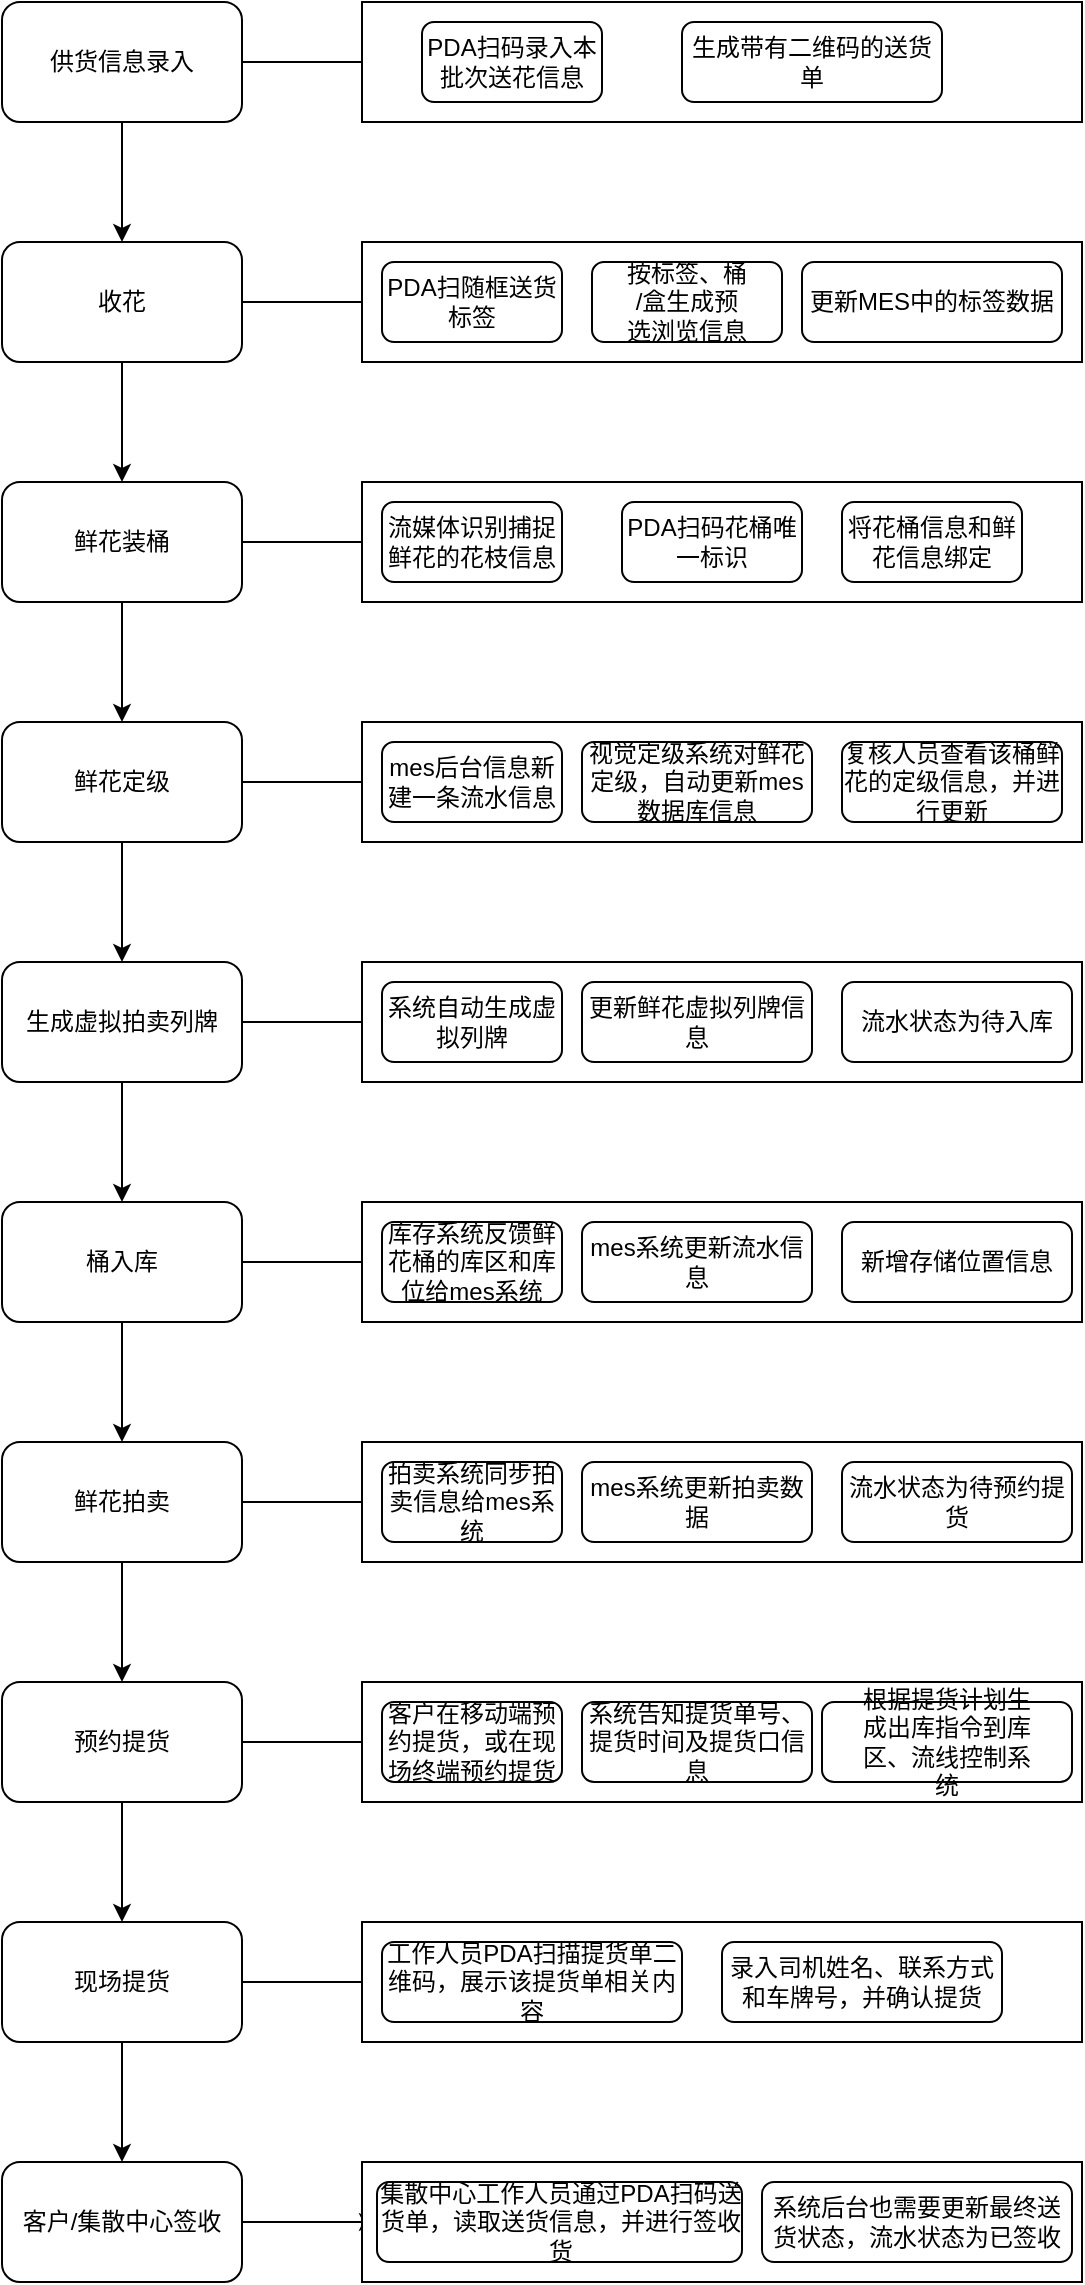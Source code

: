 <mxfile version="24.2.0" type="github">
  <diagram name="第 1 页" id="YEEgdBdjTHfk4xbtySac">
    <mxGraphModel dx="996" dy="1928" grid="1" gridSize="10" guides="1" tooltips="1" connect="1" arrows="1" fold="1" page="1" pageScale="1" pageWidth="827" pageHeight="1169" math="0" shadow="0">
      <root>
        <mxCell id="0" />
        <mxCell id="1" parent="0" />
        <mxCell id="iFdfn92j2Xhedcux-4cT-10" value="" style="edgeStyle=orthogonalEdgeStyle;rounded=0;orthogonalLoop=1;jettySize=auto;html=1;" parent="1" source="iFdfn92j2Xhedcux-4cT-1" target="iFdfn92j2Xhedcux-4cT-2" edge="1">
          <mxGeometry relative="1" as="geometry" />
        </mxCell>
        <mxCell id="iFdfn92j2Xhedcux-4cT-54" value="" style="edgeStyle=orthogonalEdgeStyle;rounded=0;orthogonalLoop=1;jettySize=auto;html=1;" parent="1" source="iFdfn92j2Xhedcux-4cT-1" target="iFdfn92j2Xhedcux-4cT-27" edge="1">
          <mxGeometry relative="1" as="geometry" />
        </mxCell>
        <mxCell id="iFdfn92j2Xhedcux-4cT-1" value="收花" style="rounded=1;whiteSpace=wrap;html=1;" parent="1" vertex="1">
          <mxGeometry x="300" y="80" width="120" height="60" as="geometry" />
        </mxCell>
        <mxCell id="iFdfn92j2Xhedcux-4cT-11" value="" style="edgeStyle=orthogonalEdgeStyle;rounded=0;orthogonalLoop=1;jettySize=auto;html=1;" parent="1" source="iFdfn92j2Xhedcux-4cT-2" target="iFdfn92j2Xhedcux-4cT-3" edge="1">
          <mxGeometry relative="1" as="geometry" />
        </mxCell>
        <mxCell id="iFdfn92j2Xhedcux-4cT-55" value="" style="edgeStyle=orthogonalEdgeStyle;rounded=0;orthogonalLoop=1;jettySize=auto;html=1;" parent="1" source="iFdfn92j2Xhedcux-4cT-2" target="iFdfn92j2Xhedcux-4cT-30" edge="1">
          <mxGeometry relative="1" as="geometry" />
        </mxCell>
        <mxCell id="iFdfn92j2Xhedcux-4cT-2" value="鲜花装桶" style="rounded=1;whiteSpace=wrap;html=1;" parent="1" vertex="1">
          <mxGeometry x="300" y="200" width="120" height="60" as="geometry" />
        </mxCell>
        <mxCell id="iFdfn92j2Xhedcux-4cT-12" value="" style="edgeStyle=orthogonalEdgeStyle;rounded=0;orthogonalLoop=1;jettySize=auto;html=1;" parent="1" source="iFdfn92j2Xhedcux-4cT-3" target="iFdfn92j2Xhedcux-4cT-4" edge="1">
          <mxGeometry relative="1" as="geometry" />
        </mxCell>
        <mxCell id="iFdfn92j2Xhedcux-4cT-56" value="" style="edgeStyle=orthogonalEdgeStyle;rounded=0;orthogonalLoop=1;jettySize=auto;html=1;" parent="1" source="iFdfn92j2Xhedcux-4cT-3" target="iFdfn92j2Xhedcux-4cT-33" edge="1">
          <mxGeometry relative="1" as="geometry" />
        </mxCell>
        <mxCell id="iFdfn92j2Xhedcux-4cT-3" value="鲜花定级" style="rounded=1;whiteSpace=wrap;html=1;" parent="1" vertex="1">
          <mxGeometry x="300" y="320" width="120" height="60" as="geometry" />
        </mxCell>
        <mxCell id="iFdfn92j2Xhedcux-4cT-13" value="" style="edgeStyle=orthogonalEdgeStyle;rounded=0;orthogonalLoop=1;jettySize=auto;html=1;" parent="1" source="iFdfn92j2Xhedcux-4cT-4" target="iFdfn92j2Xhedcux-4cT-5" edge="1">
          <mxGeometry relative="1" as="geometry" />
        </mxCell>
        <mxCell id="iFdfn92j2Xhedcux-4cT-57" value="" style="edgeStyle=orthogonalEdgeStyle;rounded=0;orthogonalLoop=1;jettySize=auto;html=1;" parent="1" source="iFdfn92j2Xhedcux-4cT-4" target="iFdfn92j2Xhedcux-4cT-36" edge="1">
          <mxGeometry relative="1" as="geometry" />
        </mxCell>
        <mxCell id="iFdfn92j2Xhedcux-4cT-4" value="生成虚拟拍卖列牌" style="rounded=1;whiteSpace=wrap;html=1;" parent="1" vertex="1">
          <mxGeometry x="300" y="440" width="120" height="60" as="geometry" />
        </mxCell>
        <mxCell id="iFdfn92j2Xhedcux-4cT-14" value="" style="edgeStyle=orthogonalEdgeStyle;rounded=0;orthogonalLoop=1;jettySize=auto;html=1;" parent="1" source="iFdfn92j2Xhedcux-4cT-5" target="iFdfn92j2Xhedcux-4cT-6" edge="1">
          <mxGeometry relative="1" as="geometry" />
        </mxCell>
        <mxCell id="iFdfn92j2Xhedcux-4cT-58" value="" style="edgeStyle=orthogonalEdgeStyle;rounded=0;orthogonalLoop=1;jettySize=auto;html=1;" parent="1" source="iFdfn92j2Xhedcux-4cT-5" target="iFdfn92j2Xhedcux-4cT-41" edge="1">
          <mxGeometry relative="1" as="geometry" />
        </mxCell>
        <mxCell id="iFdfn92j2Xhedcux-4cT-5" value="桶入库" style="rounded=1;whiteSpace=wrap;html=1;" parent="1" vertex="1">
          <mxGeometry x="300" y="560" width="120" height="60" as="geometry" />
        </mxCell>
        <mxCell id="iFdfn92j2Xhedcux-4cT-15" value="" style="edgeStyle=orthogonalEdgeStyle;rounded=0;orthogonalLoop=1;jettySize=auto;html=1;" parent="1" source="iFdfn92j2Xhedcux-4cT-6" target="iFdfn92j2Xhedcux-4cT-7" edge="1">
          <mxGeometry relative="1" as="geometry" />
        </mxCell>
        <mxCell id="iFdfn92j2Xhedcux-4cT-59" value="" style="edgeStyle=orthogonalEdgeStyle;rounded=0;orthogonalLoop=1;jettySize=auto;html=1;" parent="1" source="iFdfn92j2Xhedcux-4cT-6" target="iFdfn92j2Xhedcux-4cT-44" edge="1">
          <mxGeometry relative="1" as="geometry" />
        </mxCell>
        <mxCell id="iFdfn92j2Xhedcux-4cT-6" value="鲜花拍卖" style="rounded=1;whiteSpace=wrap;html=1;" parent="1" vertex="1">
          <mxGeometry x="300" y="680" width="120" height="60" as="geometry" />
        </mxCell>
        <mxCell id="iFdfn92j2Xhedcux-4cT-16" value="" style="edgeStyle=orthogonalEdgeStyle;rounded=0;orthogonalLoop=1;jettySize=auto;html=1;" parent="1" source="iFdfn92j2Xhedcux-4cT-7" target="iFdfn92j2Xhedcux-4cT-8" edge="1">
          <mxGeometry relative="1" as="geometry" />
        </mxCell>
        <mxCell id="iFdfn92j2Xhedcux-4cT-60" value="" style="edgeStyle=orthogonalEdgeStyle;rounded=0;orthogonalLoop=1;jettySize=auto;html=1;" parent="1" source="iFdfn92j2Xhedcux-4cT-7" target="iFdfn92j2Xhedcux-4cT-47" edge="1">
          <mxGeometry relative="1" as="geometry" />
        </mxCell>
        <mxCell id="iFdfn92j2Xhedcux-4cT-7" value="预约提货" style="rounded=1;whiteSpace=wrap;html=1;" parent="1" vertex="1">
          <mxGeometry x="300" y="800" width="120" height="60" as="geometry" />
        </mxCell>
        <mxCell id="iFdfn92j2Xhedcux-4cT-17" value="" style="edgeStyle=orthogonalEdgeStyle;rounded=0;orthogonalLoop=1;jettySize=auto;html=1;" parent="1" source="iFdfn92j2Xhedcux-4cT-8" target="iFdfn92j2Xhedcux-4cT-9" edge="1">
          <mxGeometry relative="1" as="geometry" />
        </mxCell>
        <mxCell id="iFdfn92j2Xhedcux-4cT-61" value="" style="edgeStyle=orthogonalEdgeStyle;rounded=0;orthogonalLoop=1;jettySize=auto;html=1;" parent="1" source="iFdfn92j2Xhedcux-4cT-8" target="iFdfn92j2Xhedcux-4cT-50" edge="1">
          <mxGeometry relative="1" as="geometry" />
        </mxCell>
        <mxCell id="iFdfn92j2Xhedcux-4cT-8" value="现场提货" style="rounded=1;whiteSpace=wrap;html=1;" parent="1" vertex="1">
          <mxGeometry x="300" y="920" width="120" height="60" as="geometry" />
        </mxCell>
        <mxCell id="iFdfn92j2Xhedcux-4cT-62" value="" style="edgeStyle=orthogonalEdgeStyle;rounded=0;orthogonalLoop=1;jettySize=auto;html=1;" parent="1" source="iFdfn92j2Xhedcux-4cT-9" target="iFdfn92j2Xhedcux-4cT-53" edge="1">
          <mxGeometry relative="1" as="geometry" />
        </mxCell>
        <mxCell id="iFdfn92j2Xhedcux-4cT-9" value="客户/集散中心签收" style="rounded=1;whiteSpace=wrap;html=1;" parent="1" vertex="1">
          <mxGeometry x="300" y="1040" width="120" height="60" as="geometry" />
        </mxCell>
        <mxCell id="iFdfn92j2Xhedcux-4cT-18" value="&lt;div&gt;&lt;br&gt;&lt;/div&gt;" style="rounded=0;whiteSpace=wrap;html=1;strokeColor=default;" parent="1" vertex="1">
          <mxGeometry x="480" y="80" width="360" height="60" as="geometry" />
        </mxCell>
        <mxCell id="iFdfn92j2Xhedcux-4cT-19" value="" style="rounded=0;whiteSpace=wrap;html=1;" parent="1" vertex="1">
          <mxGeometry x="480" y="200" width="360" height="60" as="geometry" />
        </mxCell>
        <mxCell id="iFdfn92j2Xhedcux-4cT-20" value="" style="rounded=0;whiteSpace=wrap;html=1;" parent="1" vertex="1">
          <mxGeometry x="480" y="320" width="360" height="60" as="geometry" />
        </mxCell>
        <mxCell id="iFdfn92j2Xhedcux-4cT-21" value="" style="rounded=0;whiteSpace=wrap;html=1;" parent="1" vertex="1">
          <mxGeometry x="480" y="440" width="360" height="60" as="geometry" />
        </mxCell>
        <mxCell id="iFdfn92j2Xhedcux-4cT-22" value="" style="rounded=0;whiteSpace=wrap;html=1;" parent="1" vertex="1">
          <mxGeometry x="480" y="560" width="360" height="60" as="geometry" />
        </mxCell>
        <mxCell id="iFdfn92j2Xhedcux-4cT-23" value="" style="rounded=0;whiteSpace=wrap;html=1;" parent="1" vertex="1">
          <mxGeometry x="480" y="680" width="360" height="60" as="geometry" />
        </mxCell>
        <mxCell id="iFdfn92j2Xhedcux-4cT-24" value="" style="rounded=0;whiteSpace=wrap;html=1;" parent="1" vertex="1">
          <mxGeometry x="480" y="800" width="360" height="60" as="geometry" />
        </mxCell>
        <mxCell id="iFdfn92j2Xhedcux-4cT-25" value="" style="rounded=0;whiteSpace=wrap;html=1;" parent="1" vertex="1">
          <mxGeometry x="480" y="920" width="360" height="60" as="geometry" />
        </mxCell>
        <mxCell id="iFdfn92j2Xhedcux-4cT-26" value="" style="rounded=0;whiteSpace=wrap;html=1;" parent="1" vertex="1">
          <mxGeometry x="480" y="1040" width="360" height="60" as="geometry" />
        </mxCell>
        <mxCell id="iFdfn92j2Xhedcux-4cT-27" value="&lt;span class=&quot;fontstyle0&quot;&gt;PDA扫随框送货&lt;br&gt;标签&lt;/span&gt;" style="rounded=1;whiteSpace=wrap;html=1;" parent="1" vertex="1">
          <mxGeometry x="490" y="90" width="90" height="40" as="geometry" />
        </mxCell>
        <mxCell id="iFdfn92j2Xhedcux-4cT-28" value="&lt;span class=&quot;fontstyle0&quot;&gt;&lt;span class=&quot;fontstyle0&quot;&gt;按标签、桶&lt;br&gt;/盒生成预&lt;br&gt;选浏览信息&lt;/span&gt;&lt;br style=&quot;font-variant-numeric: normal; font-variant-east-asian: normal; font-variant-alternates: normal; font-variant-position: normal; line-height: normal; text-align: -webkit-auto; text-size-adjust: auto;&quot;&gt;&lt;/span&gt;" style="rounded=1;whiteSpace=wrap;html=1;" parent="1" vertex="1">
          <mxGeometry x="595" y="90" width="95" height="40" as="geometry" />
        </mxCell>
        <mxCell id="iFdfn92j2Xhedcux-4cT-29" value="&lt;span class=&quot;fontstyle0&quot;&gt;更新MES中的标签数据&lt;/span&gt;" style="rounded=1;whiteSpace=wrap;html=1;" parent="1" vertex="1">
          <mxGeometry x="700" y="90" width="130" height="40" as="geometry" />
        </mxCell>
        <mxCell id="iFdfn92j2Xhedcux-4cT-30" value="&lt;div data-docx-has-block-data=&quot;false&quot; data-page-id=&quot;G99nd1VvgodGDlxli7vcx1EgncO&quot;&gt;&lt;div class=&quot;old-record-id-SWrfdwWDEos9ERxsvsoc4kRnnMd&quot;&gt;流媒体识别捕捉鲜花的花枝信息&lt;/div&gt;&lt;/div&gt;&lt;span class=&quot;lark-record-clipboard&quot; data-lark-record-format=&quot;docx/text&quot; data-lark-record-data=&quot;{&amp;quot;rootId&amp;quot;:&amp;quot;G99nd1VvgodGDlxli7vcx1EgncO&amp;quot;,&amp;quot;text&amp;quot;:{&amp;quot;initialAttributedTexts&amp;quot;:{&amp;quot;text&amp;quot;:{&amp;quot;0&amp;quot;:&amp;quot;流媒体识别捕捉鲜花的花枝信息&amp;quot;},&amp;quot;attribs&amp;quot;:{&amp;quot;0&amp;quot;:&amp;quot;*0+e&amp;quot;}},&amp;quot;apool&amp;quot;:{&amp;quot;numToAttrib&amp;quot;:{&amp;quot;0&amp;quot;:[&amp;quot;author&amp;quot;,&amp;quot;7107455746731769857&amp;quot;]},&amp;quot;nextNum&amp;quot;:1}},&amp;quot;type&amp;quot;:&amp;quot;text&amp;quot;,&amp;quot;referenceRecordMap&amp;quot;:{},&amp;quot;extra&amp;quot;:{&amp;quot;mention_page_title&amp;quot;:{},&amp;quot;external_mention_url&amp;quot;:{}},&amp;quot;isKeepQuoteContainer&amp;quot;:false,&amp;quot;isFromCode&amp;quot;:false,&amp;quot;selection&amp;quot;:[{&amp;quot;id&amp;quot;:38,&amp;quot;type&amp;quot;:&amp;quot;text&amp;quot;,&amp;quot;selection&amp;quot;:{&amp;quot;start&amp;quot;:19,&amp;quot;end&amp;quot;:33},&amp;quot;recordId&amp;quot;:&amp;quot;SWrfdwWDEos9ERxsvsoc4kRnnMd&amp;quot;}],&amp;quot;payloadMap&amp;quot;:{},&amp;quot;isCut&amp;quot;:false}&quot;&gt;&lt;/span&gt;" style="rounded=1;whiteSpace=wrap;html=1;" parent="1" vertex="1">
          <mxGeometry x="490" y="210" width="90" height="40" as="geometry" />
        </mxCell>
        <mxCell id="iFdfn92j2Xhedcux-4cT-31" value="&lt;div data-docx-has-block-data=&quot;false&quot; data-page-id=&quot;G99nd1VvgodGDlxli7vcx1EgncO&quot;&gt;&lt;div class=&quot;old-record-id-TTlsdu7pWo80Uwxrz3Mcor9pnGd&quot;&gt;PDA扫码花桶唯一标识&lt;/div&gt;&lt;/div&gt;&lt;span class=&quot;lark-record-clipboard&quot; data-lark-record-format=&quot;docx/text&quot; data-lark-record-data=&quot;{&amp;quot;rootId&amp;quot;:&amp;quot;G99nd1VvgodGDlxli7vcx1EgncO&amp;quot;,&amp;quot;text&amp;quot;:{&amp;quot;initialAttributedTexts&amp;quot;:{&amp;quot;text&amp;quot;:{&amp;quot;0&amp;quot;:&amp;quot;移动设备扫码花桶唯一标识，将花桶信息和鲜花信息绑定&amp;quot;},&amp;quot;attribs&amp;quot;:{&amp;quot;0&amp;quot;:&amp;quot;*0+p&amp;quot;}},&amp;quot;apool&amp;quot;:{&amp;quot;numToAttrib&amp;quot;:{&amp;quot;0&amp;quot;:[&amp;quot;author&amp;quot;,&amp;quot;7107455746731769857&amp;quot;]},&amp;quot;nextNum&amp;quot;:1}},&amp;quot;type&amp;quot;:&amp;quot;text&amp;quot;,&amp;quot;referenceRecordMap&amp;quot;:{},&amp;quot;extra&amp;quot;:{&amp;quot;mention_page_title&amp;quot;:{},&amp;quot;external_mention_url&amp;quot;:{}},&amp;quot;isKeepQuoteContainer&amp;quot;:false,&amp;quot;isFromCode&amp;quot;:false,&amp;quot;selection&amp;quot;:[{&amp;quot;id&amp;quot;:39,&amp;quot;type&amp;quot;:&amp;quot;text&amp;quot;,&amp;quot;selection&amp;quot;:{&amp;quot;start&amp;quot;:13,&amp;quot;end&amp;quot;:38},&amp;quot;recordId&amp;quot;:&amp;quot;TTlsdu7pWo80Uwxrz3Mcor9pnGd&amp;quot;}],&amp;quot;payloadMap&amp;quot;:{},&amp;quot;isCut&amp;quot;:false}&quot;&gt;&lt;/span&gt;" style="rounded=1;whiteSpace=wrap;html=1;" parent="1" vertex="1">
          <mxGeometry x="610" y="210" width="90" height="40" as="geometry" />
        </mxCell>
        <mxCell id="iFdfn92j2Xhedcux-4cT-32" value="将花桶信息和鲜花信息绑定" style="rounded=1;whiteSpace=wrap;html=1;" parent="1" vertex="1">
          <mxGeometry x="720" y="210" width="90" height="40" as="geometry" />
        </mxCell>
        <mxCell id="iFdfn92j2Xhedcux-4cT-33" value="&lt;div data-docx-has-block-data=&quot;false&quot; data-page-id=&quot;G99nd1VvgodGDlxli7vcx1EgncO&quot;&gt;&lt;div class=&quot;old-record-id-SWrfdwWDEos9ERxsvsoc4kRnnMd&quot;&gt;&lt;div data-docx-has-block-data=&quot;false&quot; data-page-id=&quot;G99nd1VvgodGDlxli7vcx1EgncO&quot;&gt;&lt;div class=&quot;old-record-id-ZaG9dmAhuoKy0CxLIm2ctBYknfd&quot;&gt;mes后台信息新建一条流水信息&lt;/div&gt;&lt;/div&gt;&lt;span class=&quot;lark-record-clipboard&quot; data-lark-record-format=&quot;docx/text&quot; data-lark-record-data=&quot;{&amp;quot;rootId&amp;quot;:&amp;quot;G99nd1VvgodGDlxli7vcx1EgncO&amp;quot;,&amp;quot;text&amp;quot;:{&amp;quot;initialAttributedTexts&amp;quot;:{&amp;quot;text&amp;quot;:{&amp;quot;0&amp;quot;:&amp;quot;mes后台信息新建一条流水信息&amp;quot;},&amp;quot;attribs&amp;quot;:{&amp;quot;0&amp;quot;:&amp;quot;*0+f&amp;quot;}},&amp;quot;apool&amp;quot;:{&amp;quot;numToAttrib&amp;quot;:{&amp;quot;0&amp;quot;:[&amp;quot;author&amp;quot;,&amp;quot;7107455746731769857&amp;quot;]},&amp;quot;nextNum&amp;quot;:1}},&amp;quot;type&amp;quot;:&amp;quot;text&amp;quot;,&amp;quot;referenceRecordMap&amp;quot;:{},&amp;quot;extra&amp;quot;:{&amp;quot;mention_page_title&amp;quot;:{},&amp;quot;external_mention_url&amp;quot;:{}},&amp;quot;isKeepQuoteContainer&amp;quot;:false,&amp;quot;isFromCode&amp;quot;:false,&amp;quot;selection&amp;quot;:[{&amp;quot;id&amp;quot;:50,&amp;quot;type&amp;quot;:&amp;quot;text&amp;quot;,&amp;quot;selection&amp;quot;:{&amp;quot;start&amp;quot;:6,&amp;quot;end&amp;quot;:21},&amp;quot;recordId&amp;quot;:&amp;quot;ZaG9dmAhuoKy0CxLIm2ctBYknfd&amp;quot;}],&amp;quot;payloadMap&amp;quot;:{},&amp;quot;isCut&amp;quot;:false}&quot;&gt;&lt;/span&gt;&lt;/div&gt;&lt;/div&gt;&lt;span class=&quot;lark-record-clipboard&quot; data-lark-record-format=&quot;docx/text&quot; data-lark-record-data=&quot;{&amp;quot;rootId&amp;quot;:&amp;quot;G99nd1VvgodGDlxli7vcx1EgncO&amp;quot;,&amp;quot;text&amp;quot;:{&amp;quot;initialAttributedTexts&amp;quot;:{&amp;quot;text&amp;quot;:{&amp;quot;0&amp;quot;:&amp;quot;流媒体识别捕捉鲜花的花枝信息&amp;quot;},&amp;quot;attribs&amp;quot;:{&amp;quot;0&amp;quot;:&amp;quot;*0+e&amp;quot;}},&amp;quot;apool&amp;quot;:{&amp;quot;numToAttrib&amp;quot;:{&amp;quot;0&amp;quot;:[&amp;quot;author&amp;quot;,&amp;quot;7107455746731769857&amp;quot;]},&amp;quot;nextNum&amp;quot;:1}},&amp;quot;type&amp;quot;:&amp;quot;text&amp;quot;,&amp;quot;referenceRecordMap&amp;quot;:{},&amp;quot;extra&amp;quot;:{&amp;quot;mention_page_title&amp;quot;:{},&amp;quot;external_mention_url&amp;quot;:{}},&amp;quot;isKeepQuoteContainer&amp;quot;:false,&amp;quot;isFromCode&amp;quot;:false,&amp;quot;selection&amp;quot;:[{&amp;quot;id&amp;quot;:38,&amp;quot;type&amp;quot;:&amp;quot;text&amp;quot;,&amp;quot;selection&amp;quot;:{&amp;quot;start&amp;quot;:19,&amp;quot;end&amp;quot;:33},&amp;quot;recordId&amp;quot;:&amp;quot;SWrfdwWDEos9ERxsvsoc4kRnnMd&amp;quot;}],&amp;quot;payloadMap&amp;quot;:{},&amp;quot;isCut&amp;quot;:false}&quot;&gt;&lt;/span&gt;" style="rounded=1;whiteSpace=wrap;html=1;" parent="1" vertex="1">
          <mxGeometry x="490" y="330" width="90" height="40" as="geometry" />
        </mxCell>
        <mxCell id="iFdfn92j2Xhedcux-4cT-34" value="&lt;div data-docx-has-block-data=&quot;false&quot; data-page-id=&quot;G99nd1VvgodGDlxli7vcx1EgncO&quot;&gt;&lt;div class=&quot;old-record-id-SWrfdwWDEos9ERxsvsoc4kRnnMd&quot;&gt;&lt;div data-docx-has-block-data=&quot;false&quot; data-page-id=&quot;G99nd1VvgodGDlxli7vcx1EgncO&quot;&gt;&lt;div class=&quot;old-record-id-PfUndWRAaocMHYxa2VJcsPYSnge&quot;&gt;视觉定级系统对鲜花定级，自动更新mes数据库信息&lt;/div&gt;&lt;/div&gt;&lt;span class=&quot;lark-record-clipboard&quot; data-lark-record-format=&quot;docx/text&quot; data-lark-record-data=&quot;{&amp;quot;rootId&amp;quot;:&amp;quot;G99nd1VvgodGDlxli7vcx1EgncO&amp;quot;,&amp;quot;text&amp;quot;:{&amp;quot;initialAttributedTexts&amp;quot;:{&amp;quot;text&amp;quot;:{&amp;quot;0&amp;quot;:&amp;quot;鲜花进入视觉定级系统后，根据系统定级，自动更新mes数据库信息&amp;quot;},&amp;quot;attribs&amp;quot;:{&amp;quot;0&amp;quot;:&amp;quot;*0+v&amp;quot;}},&amp;quot;apool&amp;quot;:{&amp;quot;numToAttrib&amp;quot;:{&amp;quot;0&amp;quot;:[&amp;quot;author&amp;quot;,&amp;quot;7107455746731769857&amp;quot;]},&amp;quot;nextNum&amp;quot;:1}},&amp;quot;type&amp;quot;:&amp;quot;text&amp;quot;,&amp;quot;referenceRecordMap&amp;quot;:{},&amp;quot;extra&amp;quot;:{&amp;quot;mention_page_title&amp;quot;:{},&amp;quot;external_mention_url&amp;quot;:{}},&amp;quot;isKeepQuoteContainer&amp;quot;:false,&amp;quot;isFromCode&amp;quot;:false,&amp;quot;selection&amp;quot;:[{&amp;quot;id&amp;quot;:54,&amp;quot;type&amp;quot;:&amp;quot;text&amp;quot;,&amp;quot;selection&amp;quot;:{&amp;quot;start&amp;quot;:0,&amp;quot;end&amp;quot;:31},&amp;quot;recordId&amp;quot;:&amp;quot;PfUndWRAaocMHYxa2VJcsPYSnge&amp;quot;}],&amp;quot;payloadMap&amp;quot;:{},&amp;quot;isCut&amp;quot;:false}&quot;&gt;&lt;/span&gt;&lt;/div&gt;&lt;/div&gt;&lt;span class=&quot;lark-record-clipboard&quot; data-lark-record-format=&quot;docx/text&quot; data-lark-record-data=&quot;{&amp;quot;rootId&amp;quot;:&amp;quot;G99nd1VvgodGDlxli7vcx1EgncO&amp;quot;,&amp;quot;text&amp;quot;:{&amp;quot;initialAttributedTexts&amp;quot;:{&amp;quot;text&amp;quot;:{&amp;quot;0&amp;quot;:&amp;quot;流媒体识别捕捉鲜花的花枝信息&amp;quot;},&amp;quot;attribs&amp;quot;:{&amp;quot;0&amp;quot;:&amp;quot;*0+e&amp;quot;}},&amp;quot;apool&amp;quot;:{&amp;quot;numToAttrib&amp;quot;:{&amp;quot;0&amp;quot;:[&amp;quot;author&amp;quot;,&amp;quot;7107455746731769857&amp;quot;]},&amp;quot;nextNum&amp;quot;:1}},&amp;quot;type&amp;quot;:&amp;quot;text&amp;quot;,&amp;quot;referenceRecordMap&amp;quot;:{},&amp;quot;extra&amp;quot;:{&amp;quot;mention_page_title&amp;quot;:{},&amp;quot;external_mention_url&amp;quot;:{}},&amp;quot;isKeepQuoteContainer&amp;quot;:false,&amp;quot;isFromCode&amp;quot;:false,&amp;quot;selection&amp;quot;:[{&amp;quot;id&amp;quot;:38,&amp;quot;type&amp;quot;:&amp;quot;text&amp;quot;,&amp;quot;selection&amp;quot;:{&amp;quot;start&amp;quot;:19,&amp;quot;end&amp;quot;:33},&amp;quot;recordId&amp;quot;:&amp;quot;SWrfdwWDEos9ERxsvsoc4kRnnMd&amp;quot;}],&amp;quot;payloadMap&amp;quot;:{},&amp;quot;isCut&amp;quot;:false}&quot;&gt;&lt;/span&gt;" style="rounded=1;whiteSpace=wrap;html=1;" parent="1" vertex="1">
          <mxGeometry x="590" y="330" width="115" height="40" as="geometry" />
        </mxCell>
        <mxCell id="iFdfn92j2Xhedcux-4cT-35" value="&lt;div data-docx-has-block-data=&quot;false&quot; data-page-id=&quot;G99nd1VvgodGDlxli7vcx1EgncO&quot;&gt;&lt;div class=&quot;old-record-id-SWrfdwWDEos9ERxsvsoc4kRnnMd&quot;&gt;&lt;div data-docx-has-block-data=&quot;false&quot; data-page-id=&quot;G99nd1VvgodGDlxli7vcx1EgncO&quot;&gt;&lt;div class=&quot;old-record-id-VCqqdE0baobGULxn3bEcL747nme&quot;&gt;复核人员查看该桶鲜花的定级信息，并进行更新&lt;/div&gt;&lt;/div&gt;&lt;span class=&quot;lark-record-clipboard&quot; data-lark-record-format=&quot;docx/text&quot; data-lark-record-data=&quot;{&amp;quot;rootId&amp;quot;:&amp;quot;G99nd1VvgodGDlxli7vcx1EgncO&amp;quot;,&amp;quot;text&amp;quot;:{&amp;quot;initialAttributedTexts&amp;quot;:{&amp;quot;text&amp;quot;:{&amp;quot;0&amp;quot;:&amp;quot;复核人员可以扫码通标签，查看该桶鲜花的定级信息，并进行更新&amp;quot;},&amp;quot;attribs&amp;quot;:{&amp;quot;0&amp;quot;:&amp;quot;*0+t&amp;quot;}},&amp;quot;apool&amp;quot;:{&amp;quot;numToAttrib&amp;quot;:{&amp;quot;0&amp;quot;:[&amp;quot;author&amp;quot;,&amp;quot;7107455746731769857&amp;quot;]},&amp;quot;nextNum&amp;quot;:1}},&amp;quot;type&amp;quot;:&amp;quot;text&amp;quot;,&amp;quot;referenceRecordMap&amp;quot;:{},&amp;quot;extra&amp;quot;:{&amp;quot;mention_page_title&amp;quot;:{},&amp;quot;external_mention_url&amp;quot;:{}},&amp;quot;isKeepQuoteContainer&amp;quot;:false,&amp;quot;isFromCode&amp;quot;:false,&amp;quot;selection&amp;quot;:[{&amp;quot;id&amp;quot;:58,&amp;quot;type&amp;quot;:&amp;quot;text&amp;quot;,&amp;quot;selection&amp;quot;:{&amp;quot;start&amp;quot;:9,&amp;quot;end&amp;quot;:38},&amp;quot;recordId&amp;quot;:&amp;quot;VCqqdE0baobGULxn3bEcL747nme&amp;quot;}],&amp;quot;payloadMap&amp;quot;:{},&amp;quot;isCut&amp;quot;:false}&quot;&gt;&lt;/span&gt;&lt;/div&gt;&lt;/div&gt;&lt;span class=&quot;lark-record-clipboard&quot; data-lark-record-format=&quot;docx/text&quot; data-lark-record-data=&quot;{&amp;quot;rootId&amp;quot;:&amp;quot;G99nd1VvgodGDlxli7vcx1EgncO&amp;quot;,&amp;quot;text&amp;quot;:{&amp;quot;initialAttributedTexts&amp;quot;:{&amp;quot;text&amp;quot;:{&amp;quot;0&amp;quot;:&amp;quot;流媒体识别捕捉鲜花的花枝信息&amp;quot;},&amp;quot;attribs&amp;quot;:{&amp;quot;0&amp;quot;:&amp;quot;*0+e&amp;quot;}},&amp;quot;apool&amp;quot;:{&amp;quot;numToAttrib&amp;quot;:{&amp;quot;0&amp;quot;:[&amp;quot;author&amp;quot;,&amp;quot;7107455746731769857&amp;quot;]},&amp;quot;nextNum&amp;quot;:1}},&amp;quot;type&amp;quot;:&amp;quot;text&amp;quot;,&amp;quot;referenceRecordMap&amp;quot;:{},&amp;quot;extra&amp;quot;:{&amp;quot;mention_page_title&amp;quot;:{},&amp;quot;external_mention_url&amp;quot;:{}},&amp;quot;isKeepQuoteContainer&amp;quot;:false,&amp;quot;isFromCode&amp;quot;:false,&amp;quot;selection&amp;quot;:[{&amp;quot;id&amp;quot;:38,&amp;quot;type&amp;quot;:&amp;quot;text&amp;quot;,&amp;quot;selection&amp;quot;:{&amp;quot;start&amp;quot;:19,&amp;quot;end&amp;quot;:33},&amp;quot;recordId&amp;quot;:&amp;quot;SWrfdwWDEos9ERxsvsoc4kRnnMd&amp;quot;}],&amp;quot;payloadMap&amp;quot;:{},&amp;quot;isCut&amp;quot;:false}&quot;&gt;&lt;/span&gt;" style="rounded=1;whiteSpace=wrap;html=1;" parent="1" vertex="1">
          <mxGeometry x="720" y="330" width="110" height="40" as="geometry" />
        </mxCell>
        <mxCell id="iFdfn92j2Xhedcux-4cT-36" value="&lt;div data-docx-has-block-data=&quot;false&quot; data-page-id=&quot;G99nd1VvgodGDlxli7vcx1EgncO&quot;&gt;&lt;div class=&quot;old-record-id-SWrfdwWDEos9ERxsvsoc4kRnnMd&quot;&gt;&lt;div data-docx-has-block-data=&quot;false&quot; data-page-id=&quot;G99nd1VvgodGDlxli7vcx1EgncO&quot;&gt;&lt;div class=&quot;old-record-id-ZaG9dmAhuoKy0CxLIm2ctBYknfd&quot;&gt;&lt;div data-docx-has-block-data=&quot;false&quot; data-page-id=&quot;G99nd1VvgodGDlxli7vcx1EgncO&quot;&gt;&lt;div class=&quot;old-record-id-M8s5dn5ZWoyD2Tx91u5cBThpnhc&quot;&gt;系统自动生成虚拟列牌&lt;/div&gt;&lt;/div&gt;&lt;span class=&quot;lark-record-clipboard&quot; data-lark-record-format=&quot;docx/text&quot; data-lark-record-data=&quot;{&amp;quot;rootId&amp;quot;:&amp;quot;G99nd1VvgodGDlxli7vcx1EgncO&amp;quot;,&amp;quot;text&amp;quot;:{&amp;quot;initialAttributedTexts&amp;quot;:{&amp;quot;text&amp;quot;:{&amp;quot;0&amp;quot;:&amp;quot;系统自动生成虚拟列牌&amp;quot;},&amp;quot;attribs&amp;quot;:{&amp;quot;0&amp;quot;:&amp;quot;*0+a&amp;quot;}},&amp;quot;apool&amp;quot;:{&amp;quot;numToAttrib&amp;quot;:{&amp;quot;0&amp;quot;:[&amp;quot;author&amp;quot;,&amp;quot;7107455746731769857&amp;quot;]},&amp;quot;nextNum&amp;quot;:1}},&amp;quot;type&amp;quot;:&amp;quot;text&amp;quot;,&amp;quot;referenceRecordMap&amp;quot;:{},&amp;quot;extra&amp;quot;:{&amp;quot;mention_page_title&amp;quot;:{},&amp;quot;external_mention_url&amp;quot;:{}},&amp;quot;isKeepQuoteContainer&amp;quot;:false,&amp;quot;isFromCode&amp;quot;:false,&amp;quot;selection&amp;quot;:[{&amp;quot;id&amp;quot;:72,&amp;quot;type&amp;quot;:&amp;quot;text&amp;quot;,&amp;quot;selection&amp;quot;:{&amp;quot;start&amp;quot;:8,&amp;quot;end&amp;quot;:18},&amp;quot;recordId&amp;quot;:&amp;quot;M8s5dn5ZWoyD2Tx91u5cBThpnhc&amp;quot;}],&amp;quot;payloadMap&amp;quot;:{},&amp;quot;isCut&amp;quot;:false}&quot;&gt;&lt;/span&gt;&lt;/div&gt;&lt;/div&gt;&lt;span class=&quot;lark-record-clipboard&quot; data-lark-record-format=&quot;docx/text&quot; data-lark-record-data=&quot;{&amp;quot;rootId&amp;quot;:&amp;quot;G99nd1VvgodGDlxli7vcx1EgncO&amp;quot;,&amp;quot;text&amp;quot;:{&amp;quot;initialAttributedTexts&amp;quot;:{&amp;quot;text&amp;quot;:{&amp;quot;0&amp;quot;:&amp;quot;mes后台信息新建一条流水信息&amp;quot;},&amp;quot;attribs&amp;quot;:{&amp;quot;0&amp;quot;:&amp;quot;*0+f&amp;quot;}},&amp;quot;apool&amp;quot;:{&amp;quot;numToAttrib&amp;quot;:{&amp;quot;0&amp;quot;:[&amp;quot;author&amp;quot;,&amp;quot;7107455746731769857&amp;quot;]},&amp;quot;nextNum&amp;quot;:1}},&amp;quot;type&amp;quot;:&amp;quot;text&amp;quot;,&amp;quot;referenceRecordMap&amp;quot;:{},&amp;quot;extra&amp;quot;:{&amp;quot;mention_page_title&amp;quot;:{},&amp;quot;external_mention_url&amp;quot;:{}},&amp;quot;isKeepQuoteContainer&amp;quot;:false,&amp;quot;isFromCode&amp;quot;:false,&amp;quot;selection&amp;quot;:[{&amp;quot;id&amp;quot;:50,&amp;quot;type&amp;quot;:&amp;quot;text&amp;quot;,&amp;quot;selection&amp;quot;:{&amp;quot;start&amp;quot;:6,&amp;quot;end&amp;quot;:21},&amp;quot;recordId&amp;quot;:&amp;quot;ZaG9dmAhuoKy0CxLIm2ctBYknfd&amp;quot;}],&amp;quot;payloadMap&amp;quot;:{},&amp;quot;isCut&amp;quot;:false}&quot;&gt;&lt;/span&gt;&lt;/div&gt;&lt;/div&gt;&lt;span class=&quot;lark-record-clipboard&quot; data-lark-record-format=&quot;docx/text&quot; data-lark-record-data=&quot;{&amp;quot;rootId&amp;quot;:&amp;quot;G99nd1VvgodGDlxli7vcx1EgncO&amp;quot;,&amp;quot;text&amp;quot;:{&amp;quot;initialAttributedTexts&amp;quot;:{&amp;quot;text&amp;quot;:{&amp;quot;0&amp;quot;:&amp;quot;流媒体识别捕捉鲜花的花枝信息&amp;quot;},&amp;quot;attribs&amp;quot;:{&amp;quot;0&amp;quot;:&amp;quot;*0+e&amp;quot;}},&amp;quot;apool&amp;quot;:{&amp;quot;numToAttrib&amp;quot;:{&amp;quot;0&amp;quot;:[&amp;quot;author&amp;quot;,&amp;quot;7107455746731769857&amp;quot;]},&amp;quot;nextNum&amp;quot;:1}},&amp;quot;type&amp;quot;:&amp;quot;text&amp;quot;,&amp;quot;referenceRecordMap&amp;quot;:{},&amp;quot;extra&amp;quot;:{&amp;quot;mention_page_title&amp;quot;:{},&amp;quot;external_mention_url&amp;quot;:{}},&amp;quot;isKeepQuoteContainer&amp;quot;:false,&amp;quot;isFromCode&amp;quot;:false,&amp;quot;selection&amp;quot;:[{&amp;quot;id&amp;quot;:38,&amp;quot;type&amp;quot;:&amp;quot;text&amp;quot;,&amp;quot;selection&amp;quot;:{&amp;quot;start&amp;quot;:19,&amp;quot;end&amp;quot;:33},&amp;quot;recordId&amp;quot;:&amp;quot;SWrfdwWDEos9ERxsvsoc4kRnnMd&amp;quot;}],&amp;quot;payloadMap&amp;quot;:{},&amp;quot;isCut&amp;quot;:false}&quot;&gt;&lt;/span&gt;" style="rounded=1;whiteSpace=wrap;html=1;" parent="1" vertex="1">
          <mxGeometry x="490" y="450" width="90" height="40" as="geometry" />
        </mxCell>
        <mxCell id="iFdfn92j2Xhedcux-4cT-37" value="&lt;div data-docx-has-block-data=&quot;false&quot; data-page-id=&quot;G99nd1VvgodGDlxli7vcx1EgncO&quot;&gt;&lt;div class=&quot;old-record-id-SWrfdwWDEos9ERxsvsoc4kRnnMd&quot;&gt;&lt;div data-docx-has-block-data=&quot;false&quot; data-page-id=&quot;G99nd1VvgodGDlxli7vcx1EgncO&quot;&gt;&lt;div class=&quot;old-record-id-PfUndWRAaocMHYxa2VJcsPYSnge&quot;&gt;&lt;div data-docx-has-block-data=&quot;false&quot; data-page-id=&quot;G99nd1VvgodGDlxli7vcx1EgncO&quot;&gt;&lt;div class=&quot;old-record-id-M8s5dn5ZWoyD2Tx91u5cBThpnhc&quot;&gt;更新鲜花虚拟列牌信息&lt;/div&gt;&lt;/div&gt;&lt;span class=&quot;lark-record-clipboard&quot; data-lark-record-format=&quot;docx/text&quot; data-lark-record-data=&quot;{&amp;quot;rootId&amp;quot;:&amp;quot;G99nd1VvgodGDlxli7vcx1EgncO&amp;quot;,&amp;quot;text&amp;quot;:{&amp;quot;initialAttributedTexts&amp;quot;:{&amp;quot;text&amp;quot;:{&amp;quot;0&amp;quot;:&amp;quot;更新鲜花虚拟列牌信息&amp;quot;},&amp;quot;attribs&amp;quot;:{&amp;quot;0&amp;quot;:&amp;quot;*0+a&amp;quot;}},&amp;quot;apool&amp;quot;:{&amp;quot;numToAttrib&amp;quot;:{&amp;quot;0&amp;quot;:[&amp;quot;author&amp;quot;,&amp;quot;7107455746731769857&amp;quot;]},&amp;quot;nextNum&amp;quot;:1}},&amp;quot;type&amp;quot;:&amp;quot;text&amp;quot;,&amp;quot;referenceRecordMap&amp;quot;:{},&amp;quot;extra&amp;quot;:{&amp;quot;mention_page_title&amp;quot;:{},&amp;quot;external_mention_url&amp;quot;:{}},&amp;quot;isKeepQuoteContainer&amp;quot;:false,&amp;quot;isFromCode&amp;quot;:false,&amp;quot;selection&amp;quot;:[{&amp;quot;id&amp;quot;:72,&amp;quot;type&amp;quot;:&amp;quot;text&amp;quot;,&amp;quot;selection&amp;quot;:{&amp;quot;start&amp;quot;:19,&amp;quot;end&amp;quot;:29},&amp;quot;recordId&amp;quot;:&amp;quot;M8s5dn5ZWoyD2Tx91u5cBThpnhc&amp;quot;}],&amp;quot;payloadMap&amp;quot;:{},&amp;quot;isCut&amp;quot;:false}&quot;&gt;&lt;/span&gt;&lt;/div&gt;&lt;/div&gt;&lt;span class=&quot;lark-record-clipboard&quot; data-lark-record-format=&quot;docx/text&quot; data-lark-record-data=&quot;{&amp;quot;rootId&amp;quot;:&amp;quot;G99nd1VvgodGDlxli7vcx1EgncO&amp;quot;,&amp;quot;text&amp;quot;:{&amp;quot;initialAttributedTexts&amp;quot;:{&amp;quot;text&amp;quot;:{&amp;quot;0&amp;quot;:&amp;quot;鲜花进入视觉定级系统后，根据系统定级，自动更新mes数据库信息&amp;quot;},&amp;quot;attribs&amp;quot;:{&amp;quot;0&amp;quot;:&amp;quot;*0+v&amp;quot;}},&amp;quot;apool&amp;quot;:{&amp;quot;numToAttrib&amp;quot;:{&amp;quot;0&amp;quot;:[&amp;quot;author&amp;quot;,&amp;quot;7107455746731769857&amp;quot;]},&amp;quot;nextNum&amp;quot;:1}},&amp;quot;type&amp;quot;:&amp;quot;text&amp;quot;,&amp;quot;referenceRecordMap&amp;quot;:{},&amp;quot;extra&amp;quot;:{&amp;quot;mention_page_title&amp;quot;:{},&amp;quot;external_mention_url&amp;quot;:{}},&amp;quot;isKeepQuoteContainer&amp;quot;:false,&amp;quot;isFromCode&amp;quot;:false,&amp;quot;selection&amp;quot;:[{&amp;quot;id&amp;quot;:54,&amp;quot;type&amp;quot;:&amp;quot;text&amp;quot;,&amp;quot;selection&amp;quot;:{&amp;quot;start&amp;quot;:0,&amp;quot;end&amp;quot;:31},&amp;quot;recordId&amp;quot;:&amp;quot;PfUndWRAaocMHYxa2VJcsPYSnge&amp;quot;}],&amp;quot;payloadMap&amp;quot;:{},&amp;quot;isCut&amp;quot;:false}&quot;&gt;&lt;/span&gt;&lt;/div&gt;&lt;/div&gt;&lt;span class=&quot;lark-record-clipboard&quot; data-lark-record-format=&quot;docx/text&quot; data-lark-record-data=&quot;{&amp;quot;rootId&amp;quot;:&amp;quot;G99nd1VvgodGDlxli7vcx1EgncO&amp;quot;,&amp;quot;text&amp;quot;:{&amp;quot;initialAttributedTexts&amp;quot;:{&amp;quot;text&amp;quot;:{&amp;quot;0&amp;quot;:&amp;quot;流媒体识别捕捉鲜花的花枝信息&amp;quot;},&amp;quot;attribs&amp;quot;:{&amp;quot;0&amp;quot;:&amp;quot;*0+e&amp;quot;}},&amp;quot;apool&amp;quot;:{&amp;quot;numToAttrib&amp;quot;:{&amp;quot;0&amp;quot;:[&amp;quot;author&amp;quot;,&amp;quot;7107455746731769857&amp;quot;]},&amp;quot;nextNum&amp;quot;:1}},&amp;quot;type&amp;quot;:&amp;quot;text&amp;quot;,&amp;quot;referenceRecordMap&amp;quot;:{},&amp;quot;extra&amp;quot;:{&amp;quot;mention_page_title&amp;quot;:{},&amp;quot;external_mention_url&amp;quot;:{}},&amp;quot;isKeepQuoteContainer&amp;quot;:false,&amp;quot;isFromCode&amp;quot;:false,&amp;quot;selection&amp;quot;:[{&amp;quot;id&amp;quot;:38,&amp;quot;type&amp;quot;:&amp;quot;text&amp;quot;,&amp;quot;selection&amp;quot;:{&amp;quot;start&amp;quot;:19,&amp;quot;end&amp;quot;:33},&amp;quot;recordId&amp;quot;:&amp;quot;SWrfdwWDEos9ERxsvsoc4kRnnMd&amp;quot;}],&amp;quot;payloadMap&amp;quot;:{},&amp;quot;isCut&amp;quot;:false}&quot;&gt;&lt;/span&gt;" style="rounded=1;whiteSpace=wrap;html=1;" parent="1" vertex="1">
          <mxGeometry x="590" y="450" width="115" height="40" as="geometry" />
        </mxCell>
        <mxCell id="iFdfn92j2Xhedcux-4cT-38" value="&lt;div data-docx-has-block-data=&quot;false&quot; data-page-id=&quot;G99nd1VvgodGDlxli7vcx1EgncO&quot;&gt;&lt;div class=&quot;old-record-id-SWrfdwWDEos9ERxsvsoc4kRnnMd&quot;&gt;&lt;div data-docx-has-block-data=&quot;false&quot; data-page-id=&quot;G99nd1VvgodGDlxli7vcx1EgncO&quot;&gt;&lt;div class=&quot;old-record-id-PfUndWRAaocMHYxa2VJcsPYSnge&quot;&gt;&lt;div data-docx-has-block-data=&quot;false&quot; data-page-id=&quot;G99nd1VvgodGDlxli7vcx1EgncO&quot;&gt;&lt;div class=&quot;old-record-id-M8s5dn5ZWoyD2Tx91u5cBThpnhc&quot;&gt;流水状态为待入库&lt;/div&gt;&lt;/div&gt;&lt;span class=&quot;lark-record-clipboard&quot; data-lark-record-format=&quot;docx/text&quot; data-lark-record-data=&quot;{&amp;quot;rootId&amp;quot;:&amp;quot;G99nd1VvgodGDlxli7vcx1EgncO&amp;quot;,&amp;quot;text&amp;quot;:{&amp;quot;initialAttributedTexts&amp;quot;:{&amp;quot;text&amp;quot;:{&amp;quot;0&amp;quot;:&amp;quot;流水状态为待入库&amp;quot;},&amp;quot;attribs&amp;quot;:{&amp;quot;0&amp;quot;:&amp;quot;*0+8&amp;quot;}},&amp;quot;apool&amp;quot;:{&amp;quot;numToAttrib&amp;quot;:{&amp;quot;0&amp;quot;:[&amp;quot;author&amp;quot;,&amp;quot;7107455746731769857&amp;quot;]},&amp;quot;nextNum&amp;quot;:1}},&amp;quot;type&amp;quot;:&amp;quot;text&amp;quot;,&amp;quot;referenceRecordMap&amp;quot;:{},&amp;quot;extra&amp;quot;:{&amp;quot;mention_page_title&amp;quot;:{},&amp;quot;external_mention_url&amp;quot;:{}},&amp;quot;isKeepQuoteContainer&amp;quot;:false,&amp;quot;isFromCode&amp;quot;:false,&amp;quot;selection&amp;quot;:[{&amp;quot;id&amp;quot;:72,&amp;quot;type&amp;quot;:&amp;quot;text&amp;quot;,&amp;quot;selection&amp;quot;:{&amp;quot;start&amp;quot;:30,&amp;quot;end&amp;quot;:38},&amp;quot;recordId&amp;quot;:&amp;quot;M8s5dn5ZWoyD2Tx91u5cBThpnhc&amp;quot;}],&amp;quot;payloadMap&amp;quot;:{},&amp;quot;isCut&amp;quot;:false}&quot;&gt;&lt;/span&gt;&lt;/div&gt;&lt;/div&gt;&lt;span class=&quot;lark-record-clipboard&quot; data-lark-record-format=&quot;docx/text&quot; data-lark-record-data=&quot;{&amp;quot;rootId&amp;quot;:&amp;quot;G99nd1VvgodGDlxli7vcx1EgncO&amp;quot;,&amp;quot;text&amp;quot;:{&amp;quot;initialAttributedTexts&amp;quot;:{&amp;quot;text&amp;quot;:{&amp;quot;0&amp;quot;:&amp;quot;鲜花进入视觉定级系统后，根据系统定级，自动更新mes数据库信息&amp;quot;},&amp;quot;attribs&amp;quot;:{&amp;quot;0&amp;quot;:&amp;quot;*0+v&amp;quot;}},&amp;quot;apool&amp;quot;:{&amp;quot;numToAttrib&amp;quot;:{&amp;quot;0&amp;quot;:[&amp;quot;author&amp;quot;,&amp;quot;7107455746731769857&amp;quot;]},&amp;quot;nextNum&amp;quot;:1}},&amp;quot;type&amp;quot;:&amp;quot;text&amp;quot;,&amp;quot;referenceRecordMap&amp;quot;:{},&amp;quot;extra&amp;quot;:{&amp;quot;mention_page_title&amp;quot;:{},&amp;quot;external_mention_url&amp;quot;:{}},&amp;quot;isKeepQuoteContainer&amp;quot;:false,&amp;quot;isFromCode&amp;quot;:false,&amp;quot;selection&amp;quot;:[{&amp;quot;id&amp;quot;:54,&amp;quot;type&amp;quot;:&amp;quot;text&amp;quot;,&amp;quot;selection&amp;quot;:{&amp;quot;start&amp;quot;:0,&amp;quot;end&amp;quot;:31},&amp;quot;recordId&amp;quot;:&amp;quot;PfUndWRAaocMHYxa2VJcsPYSnge&amp;quot;}],&amp;quot;payloadMap&amp;quot;:{},&amp;quot;isCut&amp;quot;:false}&quot;&gt;&lt;/span&gt;&lt;/div&gt;&lt;/div&gt;&lt;span class=&quot;lark-record-clipboard&quot; data-lark-record-format=&quot;docx/text&quot; data-lark-record-data=&quot;{&amp;quot;rootId&amp;quot;:&amp;quot;G99nd1VvgodGDlxli7vcx1EgncO&amp;quot;,&amp;quot;text&amp;quot;:{&amp;quot;initialAttributedTexts&amp;quot;:{&amp;quot;text&amp;quot;:{&amp;quot;0&amp;quot;:&amp;quot;流媒体识别捕捉鲜花的花枝信息&amp;quot;},&amp;quot;attribs&amp;quot;:{&amp;quot;0&amp;quot;:&amp;quot;*0+e&amp;quot;}},&amp;quot;apool&amp;quot;:{&amp;quot;numToAttrib&amp;quot;:{&amp;quot;0&amp;quot;:[&amp;quot;author&amp;quot;,&amp;quot;7107455746731769857&amp;quot;]},&amp;quot;nextNum&amp;quot;:1}},&amp;quot;type&amp;quot;:&amp;quot;text&amp;quot;,&amp;quot;referenceRecordMap&amp;quot;:{},&amp;quot;extra&amp;quot;:{&amp;quot;mention_page_title&amp;quot;:{},&amp;quot;external_mention_url&amp;quot;:{}},&amp;quot;isKeepQuoteContainer&amp;quot;:false,&amp;quot;isFromCode&amp;quot;:false,&amp;quot;selection&amp;quot;:[{&amp;quot;id&amp;quot;:38,&amp;quot;type&amp;quot;:&amp;quot;text&amp;quot;,&amp;quot;selection&amp;quot;:{&amp;quot;start&amp;quot;:19,&amp;quot;end&amp;quot;:33},&amp;quot;recordId&amp;quot;:&amp;quot;SWrfdwWDEos9ERxsvsoc4kRnnMd&amp;quot;}],&amp;quot;payloadMap&amp;quot;:{},&amp;quot;isCut&amp;quot;:false}&quot;&gt;&lt;/span&gt;" style="rounded=1;whiteSpace=wrap;html=1;" parent="1" vertex="1">
          <mxGeometry x="720" y="450" width="115" height="40" as="geometry" />
        </mxCell>
        <mxCell id="iFdfn92j2Xhedcux-4cT-39" value="&lt;div data-docx-has-block-data=&quot;false&quot; data-page-id=&quot;G99nd1VvgodGDlxli7vcx1EgncO&quot;&gt;&lt;div class=&quot;old-record-id-SWrfdwWDEos9ERxsvsoc4kRnnMd&quot;&gt;&lt;div data-docx-has-block-data=&quot;false&quot; data-page-id=&quot;G99nd1VvgodGDlxli7vcx1EgncO&quot;&gt;&lt;div class=&quot;old-record-id-PfUndWRAaocMHYxa2VJcsPYSnge&quot;&gt;&lt;div data-docx-has-block-data=&quot;false&quot; data-page-id=&quot;G99nd1VvgodGDlxli7vcx1EgncO&quot;&gt;&lt;div class=&quot;old-record-id-ThJ2dUsoCo5cULxa8cjcCEbPnIg&quot;&gt;mes系统更新流水信息&lt;/div&gt;&lt;/div&gt;&lt;span class=&quot;lark-record-clipboard&quot; data-lark-record-format=&quot;docx/text&quot; data-lark-record-data=&quot;{&amp;quot;rootId&amp;quot;:&amp;quot;G99nd1VvgodGDlxli7vcx1EgncO&amp;quot;,&amp;quot;text&amp;quot;:{&amp;quot;initialAttributedTexts&amp;quot;:{&amp;quot;text&amp;quot;:{&amp;quot;0&amp;quot;:&amp;quot;mes系统更新流水信息&amp;quot;},&amp;quot;attribs&amp;quot;:{&amp;quot;0&amp;quot;:&amp;quot;*0+b&amp;quot;}},&amp;quot;apool&amp;quot;:{&amp;quot;numToAttrib&amp;quot;:{&amp;quot;0&amp;quot;:[&amp;quot;author&amp;quot;,&amp;quot;7107455746731769857&amp;quot;]},&amp;quot;nextNum&amp;quot;:1}},&amp;quot;type&amp;quot;:&amp;quot;text&amp;quot;,&amp;quot;referenceRecordMap&amp;quot;:{},&amp;quot;extra&amp;quot;:{&amp;quot;mention_page_title&amp;quot;:{},&amp;quot;external_mention_url&amp;quot;:{}},&amp;quot;isKeepQuoteContainer&amp;quot;:false,&amp;quot;isFromCode&amp;quot;:false,&amp;quot;selection&amp;quot;:[{&amp;quot;id&amp;quot;:78,&amp;quot;type&amp;quot;:&amp;quot;text&amp;quot;,&amp;quot;selection&amp;quot;:{&amp;quot;start&amp;quot;:29,&amp;quot;end&amp;quot;:40},&amp;quot;recordId&amp;quot;:&amp;quot;ThJ2dUsoCo5cULxa8cjcCEbPnIg&amp;quot;}],&amp;quot;payloadMap&amp;quot;:{},&amp;quot;isCut&amp;quot;:false}&quot;&gt;&lt;/span&gt;&lt;/div&gt;&lt;/div&gt;&lt;span class=&quot;lark-record-clipboard&quot; data-lark-record-format=&quot;docx/text&quot; data-lark-record-data=&quot;{&amp;quot;rootId&amp;quot;:&amp;quot;G99nd1VvgodGDlxli7vcx1EgncO&amp;quot;,&amp;quot;text&amp;quot;:{&amp;quot;initialAttributedTexts&amp;quot;:{&amp;quot;text&amp;quot;:{&amp;quot;0&amp;quot;:&amp;quot;鲜花进入视觉定级系统后，根据系统定级，自动更新mes数据库信息&amp;quot;},&amp;quot;attribs&amp;quot;:{&amp;quot;0&amp;quot;:&amp;quot;*0+v&amp;quot;}},&amp;quot;apool&amp;quot;:{&amp;quot;numToAttrib&amp;quot;:{&amp;quot;0&amp;quot;:[&amp;quot;author&amp;quot;,&amp;quot;7107455746731769857&amp;quot;]},&amp;quot;nextNum&amp;quot;:1}},&amp;quot;type&amp;quot;:&amp;quot;text&amp;quot;,&amp;quot;referenceRecordMap&amp;quot;:{},&amp;quot;extra&amp;quot;:{&amp;quot;mention_page_title&amp;quot;:{},&amp;quot;external_mention_url&amp;quot;:{}},&amp;quot;isKeepQuoteContainer&amp;quot;:false,&amp;quot;isFromCode&amp;quot;:false,&amp;quot;selection&amp;quot;:[{&amp;quot;id&amp;quot;:54,&amp;quot;type&amp;quot;:&amp;quot;text&amp;quot;,&amp;quot;selection&amp;quot;:{&amp;quot;start&amp;quot;:0,&amp;quot;end&amp;quot;:31},&amp;quot;recordId&amp;quot;:&amp;quot;PfUndWRAaocMHYxa2VJcsPYSnge&amp;quot;}],&amp;quot;payloadMap&amp;quot;:{},&amp;quot;isCut&amp;quot;:false}&quot;&gt;&lt;/span&gt;&lt;/div&gt;&lt;/div&gt;&lt;span class=&quot;lark-record-clipboard&quot; data-lark-record-format=&quot;docx/text&quot; data-lark-record-data=&quot;{&amp;quot;rootId&amp;quot;:&amp;quot;G99nd1VvgodGDlxli7vcx1EgncO&amp;quot;,&amp;quot;text&amp;quot;:{&amp;quot;initialAttributedTexts&amp;quot;:{&amp;quot;text&amp;quot;:{&amp;quot;0&amp;quot;:&amp;quot;流媒体识别捕捉鲜花的花枝信息&amp;quot;},&amp;quot;attribs&amp;quot;:{&amp;quot;0&amp;quot;:&amp;quot;*0+e&amp;quot;}},&amp;quot;apool&amp;quot;:{&amp;quot;numToAttrib&amp;quot;:{&amp;quot;0&amp;quot;:[&amp;quot;author&amp;quot;,&amp;quot;7107455746731769857&amp;quot;]},&amp;quot;nextNum&amp;quot;:1}},&amp;quot;type&amp;quot;:&amp;quot;text&amp;quot;,&amp;quot;referenceRecordMap&amp;quot;:{},&amp;quot;extra&amp;quot;:{&amp;quot;mention_page_title&amp;quot;:{},&amp;quot;external_mention_url&amp;quot;:{}},&amp;quot;isKeepQuoteContainer&amp;quot;:false,&amp;quot;isFromCode&amp;quot;:false,&amp;quot;selection&amp;quot;:[{&amp;quot;id&amp;quot;:38,&amp;quot;type&amp;quot;:&amp;quot;text&amp;quot;,&amp;quot;selection&amp;quot;:{&amp;quot;start&amp;quot;:19,&amp;quot;end&amp;quot;:33},&amp;quot;recordId&amp;quot;:&amp;quot;SWrfdwWDEos9ERxsvsoc4kRnnMd&amp;quot;}],&amp;quot;payloadMap&amp;quot;:{},&amp;quot;isCut&amp;quot;:false}&quot;&gt;&lt;/span&gt;" style="rounded=1;whiteSpace=wrap;html=1;" parent="1" vertex="1">
          <mxGeometry x="590" y="570" width="115" height="40" as="geometry" />
        </mxCell>
        <mxCell id="iFdfn92j2Xhedcux-4cT-40" value="&lt;div data-docx-has-block-data=&quot;false&quot; data-page-id=&quot;G99nd1VvgodGDlxli7vcx1EgncO&quot;&gt;&lt;div class=&quot;old-record-id-SWrfdwWDEos9ERxsvsoc4kRnnMd&quot;&gt;&lt;div data-docx-has-block-data=&quot;false&quot; data-page-id=&quot;G99nd1VvgodGDlxli7vcx1EgncO&quot;&gt;&lt;div class=&quot;old-record-id-PfUndWRAaocMHYxa2VJcsPYSnge&quot;&gt;&lt;div data-docx-has-block-data=&quot;false&quot; data-page-id=&quot;G99nd1VvgodGDlxli7vcx1EgncO&quot;&gt;&lt;div class=&quot;old-record-id-ThJ2dUsoCo5cULxa8cjcCEbPnIg&quot;&gt;新增存储位置信息&lt;/div&gt;&lt;/div&gt;&lt;span class=&quot;lark-record-clipboard&quot; data-lark-record-format=&quot;docx/text&quot; data-lark-record-data=&quot;{&amp;quot;rootId&amp;quot;:&amp;quot;G99nd1VvgodGDlxli7vcx1EgncO&amp;quot;,&amp;quot;text&amp;quot;:{&amp;quot;initialAttributedTexts&amp;quot;:{&amp;quot;text&amp;quot;:{&amp;quot;0&amp;quot;:&amp;quot;新增存储位置信息&amp;quot;},&amp;quot;attribs&amp;quot;:{&amp;quot;0&amp;quot;:&amp;quot;*0+8&amp;quot;}},&amp;quot;apool&amp;quot;:{&amp;quot;numToAttrib&amp;quot;:{&amp;quot;0&amp;quot;:[&amp;quot;author&amp;quot;,&amp;quot;7107455746731769857&amp;quot;]},&amp;quot;nextNum&amp;quot;:1}},&amp;quot;type&amp;quot;:&amp;quot;text&amp;quot;,&amp;quot;referenceRecordMap&amp;quot;:{},&amp;quot;extra&amp;quot;:{&amp;quot;mention_page_title&amp;quot;:{},&amp;quot;external_mention_url&amp;quot;:{}},&amp;quot;isKeepQuoteContainer&amp;quot;:false,&amp;quot;isFromCode&amp;quot;:false,&amp;quot;selection&amp;quot;:[{&amp;quot;id&amp;quot;:78,&amp;quot;type&amp;quot;:&amp;quot;text&amp;quot;,&amp;quot;selection&amp;quot;:{&amp;quot;start&amp;quot;:48,&amp;quot;end&amp;quot;:56},&amp;quot;recordId&amp;quot;:&amp;quot;ThJ2dUsoCo5cULxa8cjcCEbPnIg&amp;quot;}],&amp;quot;payloadMap&amp;quot;:{},&amp;quot;isCut&amp;quot;:false}&quot;&gt;&lt;/span&gt;&lt;/div&gt;&lt;/div&gt;&lt;span class=&quot;lark-record-clipboard&quot; data-lark-record-format=&quot;docx/text&quot; data-lark-record-data=&quot;{&amp;quot;rootId&amp;quot;:&amp;quot;G99nd1VvgodGDlxli7vcx1EgncO&amp;quot;,&amp;quot;text&amp;quot;:{&amp;quot;initialAttributedTexts&amp;quot;:{&amp;quot;text&amp;quot;:{&amp;quot;0&amp;quot;:&amp;quot;鲜花进入视觉定级系统后，根据系统定级，自动更新mes数据库信息&amp;quot;},&amp;quot;attribs&amp;quot;:{&amp;quot;0&amp;quot;:&amp;quot;*0+v&amp;quot;}},&amp;quot;apool&amp;quot;:{&amp;quot;numToAttrib&amp;quot;:{&amp;quot;0&amp;quot;:[&amp;quot;author&amp;quot;,&amp;quot;7107455746731769857&amp;quot;]},&amp;quot;nextNum&amp;quot;:1}},&amp;quot;type&amp;quot;:&amp;quot;text&amp;quot;,&amp;quot;referenceRecordMap&amp;quot;:{},&amp;quot;extra&amp;quot;:{&amp;quot;mention_page_title&amp;quot;:{},&amp;quot;external_mention_url&amp;quot;:{}},&amp;quot;isKeepQuoteContainer&amp;quot;:false,&amp;quot;isFromCode&amp;quot;:false,&amp;quot;selection&amp;quot;:[{&amp;quot;id&amp;quot;:54,&amp;quot;type&amp;quot;:&amp;quot;text&amp;quot;,&amp;quot;selection&amp;quot;:{&amp;quot;start&amp;quot;:0,&amp;quot;end&amp;quot;:31},&amp;quot;recordId&amp;quot;:&amp;quot;PfUndWRAaocMHYxa2VJcsPYSnge&amp;quot;}],&amp;quot;payloadMap&amp;quot;:{},&amp;quot;isCut&amp;quot;:false}&quot;&gt;&lt;/span&gt;&lt;/div&gt;&lt;/div&gt;&lt;span class=&quot;lark-record-clipboard&quot; data-lark-record-format=&quot;docx/text&quot; data-lark-record-data=&quot;{&amp;quot;rootId&amp;quot;:&amp;quot;G99nd1VvgodGDlxli7vcx1EgncO&amp;quot;,&amp;quot;text&amp;quot;:{&amp;quot;initialAttributedTexts&amp;quot;:{&amp;quot;text&amp;quot;:{&amp;quot;0&amp;quot;:&amp;quot;流媒体识别捕捉鲜花的花枝信息&amp;quot;},&amp;quot;attribs&amp;quot;:{&amp;quot;0&amp;quot;:&amp;quot;*0+e&amp;quot;}},&amp;quot;apool&amp;quot;:{&amp;quot;numToAttrib&amp;quot;:{&amp;quot;0&amp;quot;:[&amp;quot;author&amp;quot;,&amp;quot;7107455746731769857&amp;quot;]},&amp;quot;nextNum&amp;quot;:1}},&amp;quot;type&amp;quot;:&amp;quot;text&amp;quot;,&amp;quot;referenceRecordMap&amp;quot;:{},&amp;quot;extra&amp;quot;:{&amp;quot;mention_page_title&amp;quot;:{},&amp;quot;external_mention_url&amp;quot;:{}},&amp;quot;isKeepQuoteContainer&amp;quot;:false,&amp;quot;isFromCode&amp;quot;:false,&amp;quot;selection&amp;quot;:[{&amp;quot;id&amp;quot;:38,&amp;quot;type&amp;quot;:&amp;quot;text&amp;quot;,&amp;quot;selection&amp;quot;:{&amp;quot;start&amp;quot;:19,&amp;quot;end&amp;quot;:33},&amp;quot;recordId&amp;quot;:&amp;quot;SWrfdwWDEos9ERxsvsoc4kRnnMd&amp;quot;}],&amp;quot;payloadMap&amp;quot;:{},&amp;quot;isCut&amp;quot;:false}&quot;&gt;&lt;/span&gt;" style="rounded=1;whiteSpace=wrap;html=1;" parent="1" vertex="1">
          <mxGeometry x="720" y="570" width="115" height="40" as="geometry" />
        </mxCell>
        <mxCell id="iFdfn92j2Xhedcux-4cT-41" value="&lt;div data-docx-has-block-data=&quot;false&quot; data-page-id=&quot;G99nd1VvgodGDlxli7vcx1EgncO&quot;&gt;&lt;div class=&quot;old-record-id-SWrfdwWDEos9ERxsvsoc4kRnnMd&quot;&gt;&lt;div data-docx-has-block-data=&quot;false&quot; data-page-id=&quot;G99nd1VvgodGDlxli7vcx1EgncO&quot;&gt;&lt;div class=&quot;old-record-id-ZaG9dmAhuoKy0CxLIm2ctBYknfd&quot;&gt;&lt;div data-docx-has-block-data=&quot;false&quot; data-page-id=&quot;G99nd1VvgodGDlxli7vcx1EgncO&quot;&gt;&lt;div class=&quot;old-record-id-ThJ2dUsoCo5cULxa8cjcCEbPnIg&quot;&gt;库存系统反馈鲜花桶的库区和库位给mes系统&lt;/div&gt;&lt;/div&gt;&lt;span class=&quot;lark-record-clipboard&quot; data-lark-record-format=&quot;docx/text&quot; data-lark-record-data=&quot;{&amp;quot;rootId&amp;quot;:&amp;quot;G99nd1VvgodGDlxli7vcx1EgncO&amp;quot;,&amp;quot;text&amp;quot;:{&amp;quot;initialAttributedTexts&amp;quot;:{&amp;quot;text&amp;quot;:{&amp;quot;0&amp;quot;:&amp;quot;库存系统反馈鲜花桶的库区和库位给mes系统&amp;quot;},&amp;quot;attribs&amp;quot;:{&amp;quot;0&amp;quot;:&amp;quot;*0+l&amp;quot;}},&amp;quot;apool&amp;quot;:{&amp;quot;numToAttrib&amp;quot;:{&amp;quot;0&amp;quot;:[&amp;quot;author&amp;quot;,&amp;quot;7107455746731769857&amp;quot;]},&amp;quot;nextNum&amp;quot;:1}},&amp;quot;type&amp;quot;:&amp;quot;text&amp;quot;,&amp;quot;referenceRecordMap&amp;quot;:{},&amp;quot;extra&amp;quot;:{&amp;quot;mention_page_title&amp;quot;:{},&amp;quot;external_mention_url&amp;quot;:{}},&amp;quot;isKeepQuoteContainer&amp;quot;:false,&amp;quot;isFromCode&amp;quot;:false,&amp;quot;selection&amp;quot;:[{&amp;quot;id&amp;quot;:78,&amp;quot;type&amp;quot;:&amp;quot;text&amp;quot;,&amp;quot;selection&amp;quot;:{&amp;quot;start&amp;quot;:7,&amp;quot;end&amp;quot;:28},&amp;quot;recordId&amp;quot;:&amp;quot;ThJ2dUsoCo5cULxa8cjcCEbPnIg&amp;quot;}],&amp;quot;payloadMap&amp;quot;:{},&amp;quot;isCut&amp;quot;:false}&quot;&gt;&lt;/span&gt;&lt;/div&gt;&lt;/div&gt;&lt;span class=&quot;lark-record-clipboard&quot; data-lark-record-format=&quot;docx/text&quot; data-lark-record-data=&quot;{&amp;quot;rootId&amp;quot;:&amp;quot;G99nd1VvgodGDlxli7vcx1EgncO&amp;quot;,&amp;quot;text&amp;quot;:{&amp;quot;initialAttributedTexts&amp;quot;:{&amp;quot;text&amp;quot;:{&amp;quot;0&amp;quot;:&amp;quot;mes后台信息新建一条流水信息&amp;quot;},&amp;quot;attribs&amp;quot;:{&amp;quot;0&amp;quot;:&amp;quot;*0+f&amp;quot;}},&amp;quot;apool&amp;quot;:{&amp;quot;numToAttrib&amp;quot;:{&amp;quot;0&amp;quot;:[&amp;quot;author&amp;quot;,&amp;quot;7107455746731769857&amp;quot;]},&amp;quot;nextNum&amp;quot;:1}},&amp;quot;type&amp;quot;:&amp;quot;text&amp;quot;,&amp;quot;referenceRecordMap&amp;quot;:{},&amp;quot;extra&amp;quot;:{&amp;quot;mention_page_title&amp;quot;:{},&amp;quot;external_mention_url&amp;quot;:{}},&amp;quot;isKeepQuoteContainer&amp;quot;:false,&amp;quot;isFromCode&amp;quot;:false,&amp;quot;selection&amp;quot;:[{&amp;quot;id&amp;quot;:50,&amp;quot;type&amp;quot;:&amp;quot;text&amp;quot;,&amp;quot;selection&amp;quot;:{&amp;quot;start&amp;quot;:6,&amp;quot;end&amp;quot;:21},&amp;quot;recordId&amp;quot;:&amp;quot;ZaG9dmAhuoKy0CxLIm2ctBYknfd&amp;quot;}],&amp;quot;payloadMap&amp;quot;:{},&amp;quot;isCut&amp;quot;:false}&quot;&gt;&lt;/span&gt;&lt;/div&gt;&lt;/div&gt;&lt;span class=&quot;lark-record-clipboard&quot; data-lark-record-format=&quot;docx/text&quot; data-lark-record-data=&quot;{&amp;quot;rootId&amp;quot;:&amp;quot;G99nd1VvgodGDlxli7vcx1EgncO&amp;quot;,&amp;quot;text&amp;quot;:{&amp;quot;initialAttributedTexts&amp;quot;:{&amp;quot;text&amp;quot;:{&amp;quot;0&amp;quot;:&amp;quot;流媒体识别捕捉鲜花的花枝信息&amp;quot;},&amp;quot;attribs&amp;quot;:{&amp;quot;0&amp;quot;:&amp;quot;*0+e&amp;quot;}},&amp;quot;apool&amp;quot;:{&amp;quot;numToAttrib&amp;quot;:{&amp;quot;0&amp;quot;:[&amp;quot;author&amp;quot;,&amp;quot;7107455746731769857&amp;quot;]},&amp;quot;nextNum&amp;quot;:1}},&amp;quot;type&amp;quot;:&amp;quot;text&amp;quot;,&amp;quot;referenceRecordMap&amp;quot;:{},&amp;quot;extra&amp;quot;:{&amp;quot;mention_page_title&amp;quot;:{},&amp;quot;external_mention_url&amp;quot;:{}},&amp;quot;isKeepQuoteContainer&amp;quot;:false,&amp;quot;isFromCode&amp;quot;:false,&amp;quot;selection&amp;quot;:[{&amp;quot;id&amp;quot;:38,&amp;quot;type&amp;quot;:&amp;quot;text&amp;quot;,&amp;quot;selection&amp;quot;:{&amp;quot;start&amp;quot;:19,&amp;quot;end&amp;quot;:33},&amp;quot;recordId&amp;quot;:&amp;quot;SWrfdwWDEos9ERxsvsoc4kRnnMd&amp;quot;}],&amp;quot;payloadMap&amp;quot;:{},&amp;quot;isCut&amp;quot;:false}&quot;&gt;&lt;/span&gt;" style="rounded=1;whiteSpace=wrap;html=1;" parent="1" vertex="1">
          <mxGeometry x="490" y="570" width="90" height="40" as="geometry" />
        </mxCell>
        <mxCell id="iFdfn92j2Xhedcux-4cT-42" value="&lt;div data-docx-has-block-data=&quot;false&quot; data-page-id=&quot;G99nd1VvgodGDlxli7vcx1EgncO&quot;&gt;&lt;div class=&quot;old-record-id-SWrfdwWDEos9ERxsvsoc4kRnnMd&quot;&gt;&lt;div data-docx-has-block-data=&quot;false&quot; data-page-id=&quot;G99nd1VvgodGDlxli7vcx1EgncO&quot;&gt;&lt;div class=&quot;old-record-id-PfUndWRAaocMHYxa2VJcsPYSnge&quot;&gt;&lt;div data-docx-has-block-data=&quot;false&quot; data-page-id=&quot;G99nd1VvgodGDlxli7vcx1EgncO&quot;&gt;&lt;div class=&quot;old-record-id-ThJ2dUsoCo5cULxa8cjcCEbPnIg&quot;&gt;&lt;div data-docx-has-block-data=&quot;false&quot; data-page-id=&quot;G99nd1VvgodGDlxli7vcx1EgncO&quot;&gt;&lt;div class=&quot;old-record-id-L0rudSK3qo08LexQAZpca5eTnzd&quot;&gt;mes系统更新拍卖数据&lt;/div&gt;&lt;/div&gt;&lt;span class=&quot;lark-record-clipboard&quot; data-lark-record-format=&quot;docx/text&quot; data-lark-record-data=&quot;{&amp;quot;rootId&amp;quot;:&amp;quot;G99nd1VvgodGDlxli7vcx1EgncO&amp;quot;,&amp;quot;text&amp;quot;:{&amp;quot;initialAttributedTexts&amp;quot;:{&amp;quot;text&amp;quot;:{&amp;quot;0&amp;quot;:&amp;quot;mes系统更新拍卖数据&amp;quot;},&amp;quot;attribs&amp;quot;:{&amp;quot;0&amp;quot;:&amp;quot;*0+b&amp;quot;}},&amp;quot;apool&amp;quot;:{&amp;quot;numToAttrib&amp;quot;:{&amp;quot;0&amp;quot;:[&amp;quot;author&amp;quot;,&amp;quot;7107455746731769857&amp;quot;]},&amp;quot;nextNum&amp;quot;:1}},&amp;quot;type&amp;quot;:&amp;quot;text&amp;quot;,&amp;quot;referenceRecordMap&amp;quot;:{},&amp;quot;extra&amp;quot;:{&amp;quot;mention_page_title&amp;quot;:{},&amp;quot;external_mention_url&amp;quot;:{}},&amp;quot;isKeepQuoteContainer&amp;quot;:false,&amp;quot;isFromCode&amp;quot;:false,&amp;quot;selection&amp;quot;:[{&amp;quot;id&amp;quot;:83,&amp;quot;type&amp;quot;:&amp;quot;text&amp;quot;,&amp;quot;selection&amp;quot;:{&amp;quot;start&amp;quot;:25,&amp;quot;end&amp;quot;:36},&amp;quot;recordId&amp;quot;:&amp;quot;L0rudSK3qo08LexQAZpca5eTnzd&amp;quot;}],&amp;quot;payloadMap&amp;quot;:{},&amp;quot;isCut&amp;quot;:false}&quot;&gt;&lt;/span&gt;&lt;/div&gt;&lt;/div&gt;&lt;span class=&quot;lark-record-clipboard&quot; data-lark-record-format=&quot;docx/text&quot; data-lark-record-data=&quot;{&amp;quot;rootId&amp;quot;:&amp;quot;G99nd1VvgodGDlxli7vcx1EgncO&amp;quot;,&amp;quot;text&amp;quot;:{&amp;quot;initialAttributedTexts&amp;quot;:{&amp;quot;text&amp;quot;:{&amp;quot;0&amp;quot;:&amp;quot;mes系统更新流水信息&amp;quot;},&amp;quot;attribs&amp;quot;:{&amp;quot;0&amp;quot;:&amp;quot;*0+b&amp;quot;}},&amp;quot;apool&amp;quot;:{&amp;quot;numToAttrib&amp;quot;:{&amp;quot;0&amp;quot;:[&amp;quot;author&amp;quot;,&amp;quot;7107455746731769857&amp;quot;]},&amp;quot;nextNum&amp;quot;:1}},&amp;quot;type&amp;quot;:&amp;quot;text&amp;quot;,&amp;quot;referenceRecordMap&amp;quot;:{},&amp;quot;extra&amp;quot;:{&amp;quot;mention_page_title&amp;quot;:{},&amp;quot;external_mention_url&amp;quot;:{}},&amp;quot;isKeepQuoteContainer&amp;quot;:false,&amp;quot;isFromCode&amp;quot;:false,&amp;quot;selection&amp;quot;:[{&amp;quot;id&amp;quot;:78,&amp;quot;type&amp;quot;:&amp;quot;text&amp;quot;,&amp;quot;selection&amp;quot;:{&amp;quot;start&amp;quot;:29,&amp;quot;end&amp;quot;:40},&amp;quot;recordId&amp;quot;:&amp;quot;ThJ2dUsoCo5cULxa8cjcCEbPnIg&amp;quot;}],&amp;quot;payloadMap&amp;quot;:{},&amp;quot;isCut&amp;quot;:false}&quot;&gt;&lt;/span&gt;&lt;/div&gt;&lt;/div&gt;&lt;span class=&quot;lark-record-clipboard&quot; data-lark-record-format=&quot;docx/text&quot; data-lark-record-data=&quot;{&amp;quot;rootId&amp;quot;:&amp;quot;G99nd1VvgodGDlxli7vcx1EgncO&amp;quot;,&amp;quot;text&amp;quot;:{&amp;quot;initialAttributedTexts&amp;quot;:{&amp;quot;text&amp;quot;:{&amp;quot;0&amp;quot;:&amp;quot;鲜花进入视觉定级系统后，根据系统定级，自动更新mes数据库信息&amp;quot;},&amp;quot;attribs&amp;quot;:{&amp;quot;0&amp;quot;:&amp;quot;*0+v&amp;quot;}},&amp;quot;apool&amp;quot;:{&amp;quot;numToAttrib&amp;quot;:{&amp;quot;0&amp;quot;:[&amp;quot;author&amp;quot;,&amp;quot;7107455746731769857&amp;quot;]},&amp;quot;nextNum&amp;quot;:1}},&amp;quot;type&amp;quot;:&amp;quot;text&amp;quot;,&amp;quot;referenceRecordMap&amp;quot;:{},&amp;quot;extra&amp;quot;:{&amp;quot;mention_page_title&amp;quot;:{},&amp;quot;external_mention_url&amp;quot;:{}},&amp;quot;isKeepQuoteContainer&amp;quot;:false,&amp;quot;isFromCode&amp;quot;:false,&amp;quot;selection&amp;quot;:[{&amp;quot;id&amp;quot;:54,&amp;quot;type&amp;quot;:&amp;quot;text&amp;quot;,&amp;quot;selection&amp;quot;:{&amp;quot;start&amp;quot;:0,&amp;quot;end&amp;quot;:31},&amp;quot;recordId&amp;quot;:&amp;quot;PfUndWRAaocMHYxa2VJcsPYSnge&amp;quot;}],&amp;quot;payloadMap&amp;quot;:{},&amp;quot;isCut&amp;quot;:false}&quot;&gt;&lt;/span&gt;&lt;/div&gt;&lt;/div&gt;&lt;span class=&quot;lark-record-clipboard&quot; data-lark-record-format=&quot;docx/text&quot; data-lark-record-data=&quot;{&amp;quot;rootId&amp;quot;:&amp;quot;G99nd1VvgodGDlxli7vcx1EgncO&amp;quot;,&amp;quot;text&amp;quot;:{&amp;quot;initialAttributedTexts&amp;quot;:{&amp;quot;text&amp;quot;:{&amp;quot;0&amp;quot;:&amp;quot;流媒体识别捕捉鲜花的花枝信息&amp;quot;},&amp;quot;attribs&amp;quot;:{&amp;quot;0&amp;quot;:&amp;quot;*0+e&amp;quot;}},&amp;quot;apool&amp;quot;:{&amp;quot;numToAttrib&amp;quot;:{&amp;quot;0&amp;quot;:[&amp;quot;author&amp;quot;,&amp;quot;7107455746731769857&amp;quot;]},&amp;quot;nextNum&amp;quot;:1}},&amp;quot;type&amp;quot;:&amp;quot;text&amp;quot;,&amp;quot;referenceRecordMap&amp;quot;:{},&amp;quot;extra&amp;quot;:{&amp;quot;mention_page_title&amp;quot;:{},&amp;quot;external_mention_url&amp;quot;:{}},&amp;quot;isKeepQuoteContainer&amp;quot;:false,&amp;quot;isFromCode&amp;quot;:false,&amp;quot;selection&amp;quot;:[{&amp;quot;id&amp;quot;:38,&amp;quot;type&amp;quot;:&amp;quot;text&amp;quot;,&amp;quot;selection&amp;quot;:{&amp;quot;start&amp;quot;:19,&amp;quot;end&amp;quot;:33},&amp;quot;recordId&amp;quot;:&amp;quot;SWrfdwWDEos9ERxsvsoc4kRnnMd&amp;quot;}],&amp;quot;payloadMap&amp;quot;:{},&amp;quot;isCut&amp;quot;:false}&quot;&gt;&lt;/span&gt;" style="rounded=1;whiteSpace=wrap;html=1;" parent="1" vertex="1">
          <mxGeometry x="590" y="690" width="115" height="40" as="geometry" />
        </mxCell>
        <mxCell id="iFdfn92j2Xhedcux-4cT-43" value="&lt;div data-docx-has-block-data=&quot;false&quot; data-page-id=&quot;G99nd1VvgodGDlxli7vcx1EgncO&quot;&gt;&lt;div class=&quot;old-record-id-SWrfdwWDEos9ERxsvsoc4kRnnMd&quot;&gt;&lt;div data-docx-has-block-data=&quot;false&quot; data-page-id=&quot;G99nd1VvgodGDlxli7vcx1EgncO&quot;&gt;&lt;div class=&quot;old-record-id-PfUndWRAaocMHYxa2VJcsPYSnge&quot;&gt;&lt;div data-docx-has-block-data=&quot;false&quot; data-page-id=&quot;G99nd1VvgodGDlxli7vcx1EgncO&quot;&gt;&lt;div class=&quot;old-record-id-ThJ2dUsoCo5cULxa8cjcCEbPnIg&quot;&gt;&lt;div data-docx-has-block-data=&quot;false&quot; data-page-id=&quot;G99nd1VvgodGDlxli7vcx1EgncO&quot;&gt;&lt;div class=&quot;old-record-id-L0rudSK3qo08LexQAZpca5eTnzd&quot;&gt;流水状态为待预约提货&lt;/div&gt;&lt;/div&gt;&lt;span class=&quot;lark-record-clipboard&quot; data-lark-record-format=&quot;docx/text&quot; data-lark-record-data=&quot;{&amp;quot;rootId&amp;quot;:&amp;quot;G99nd1VvgodGDlxli7vcx1EgncO&amp;quot;,&amp;quot;text&amp;quot;:{&amp;quot;initialAttributedTexts&amp;quot;:{&amp;quot;text&amp;quot;:{&amp;quot;0&amp;quot;:&amp;quot;流水状态为待预约提货&amp;quot;},&amp;quot;attribs&amp;quot;:{&amp;quot;0&amp;quot;:&amp;quot;*0+a&amp;quot;}},&amp;quot;apool&amp;quot;:{&amp;quot;numToAttrib&amp;quot;:{&amp;quot;0&amp;quot;:[&amp;quot;author&amp;quot;,&amp;quot;7107455746731769857&amp;quot;]},&amp;quot;nextNum&amp;quot;:1}},&amp;quot;type&amp;quot;:&amp;quot;text&amp;quot;,&amp;quot;referenceRecordMap&amp;quot;:{},&amp;quot;extra&amp;quot;:{&amp;quot;mention_page_title&amp;quot;:{},&amp;quot;external_mention_url&amp;quot;:{}},&amp;quot;isKeepQuoteContainer&amp;quot;:false,&amp;quot;isFromCode&amp;quot;:false,&amp;quot;selection&amp;quot;:[{&amp;quot;id&amp;quot;:83,&amp;quot;type&amp;quot;:&amp;quot;text&amp;quot;,&amp;quot;selection&amp;quot;:{&amp;quot;start&amp;quot;:37,&amp;quot;end&amp;quot;:47},&amp;quot;recordId&amp;quot;:&amp;quot;L0rudSK3qo08LexQAZpca5eTnzd&amp;quot;}],&amp;quot;payloadMap&amp;quot;:{},&amp;quot;isCut&amp;quot;:false}&quot;&gt;&lt;/span&gt;&lt;/div&gt;&lt;/div&gt;&lt;span class=&quot;lark-record-clipboard&quot; data-lark-record-format=&quot;docx/text&quot; data-lark-record-data=&quot;{&amp;quot;rootId&amp;quot;:&amp;quot;G99nd1VvgodGDlxli7vcx1EgncO&amp;quot;,&amp;quot;text&amp;quot;:{&amp;quot;initialAttributedTexts&amp;quot;:{&amp;quot;text&amp;quot;:{&amp;quot;0&amp;quot;:&amp;quot;新增存储位置信息&amp;quot;},&amp;quot;attribs&amp;quot;:{&amp;quot;0&amp;quot;:&amp;quot;*0+8&amp;quot;}},&amp;quot;apool&amp;quot;:{&amp;quot;numToAttrib&amp;quot;:{&amp;quot;0&amp;quot;:[&amp;quot;author&amp;quot;,&amp;quot;7107455746731769857&amp;quot;]},&amp;quot;nextNum&amp;quot;:1}},&amp;quot;type&amp;quot;:&amp;quot;text&amp;quot;,&amp;quot;referenceRecordMap&amp;quot;:{},&amp;quot;extra&amp;quot;:{&amp;quot;mention_page_title&amp;quot;:{},&amp;quot;external_mention_url&amp;quot;:{}},&amp;quot;isKeepQuoteContainer&amp;quot;:false,&amp;quot;isFromCode&amp;quot;:false,&amp;quot;selection&amp;quot;:[{&amp;quot;id&amp;quot;:78,&amp;quot;type&amp;quot;:&amp;quot;text&amp;quot;,&amp;quot;selection&amp;quot;:{&amp;quot;start&amp;quot;:48,&amp;quot;end&amp;quot;:56},&amp;quot;recordId&amp;quot;:&amp;quot;ThJ2dUsoCo5cULxa8cjcCEbPnIg&amp;quot;}],&amp;quot;payloadMap&amp;quot;:{},&amp;quot;isCut&amp;quot;:false}&quot;&gt;&lt;/span&gt;&lt;/div&gt;&lt;/div&gt;&lt;span class=&quot;lark-record-clipboard&quot; data-lark-record-format=&quot;docx/text&quot; data-lark-record-data=&quot;{&amp;quot;rootId&amp;quot;:&amp;quot;G99nd1VvgodGDlxli7vcx1EgncO&amp;quot;,&amp;quot;text&amp;quot;:{&amp;quot;initialAttributedTexts&amp;quot;:{&amp;quot;text&amp;quot;:{&amp;quot;0&amp;quot;:&amp;quot;鲜花进入视觉定级系统后，根据系统定级，自动更新mes数据库信息&amp;quot;},&amp;quot;attribs&amp;quot;:{&amp;quot;0&amp;quot;:&amp;quot;*0+v&amp;quot;}},&amp;quot;apool&amp;quot;:{&amp;quot;numToAttrib&amp;quot;:{&amp;quot;0&amp;quot;:[&amp;quot;author&amp;quot;,&amp;quot;7107455746731769857&amp;quot;]},&amp;quot;nextNum&amp;quot;:1}},&amp;quot;type&amp;quot;:&amp;quot;text&amp;quot;,&amp;quot;referenceRecordMap&amp;quot;:{},&amp;quot;extra&amp;quot;:{&amp;quot;mention_page_title&amp;quot;:{},&amp;quot;external_mention_url&amp;quot;:{}},&amp;quot;isKeepQuoteContainer&amp;quot;:false,&amp;quot;isFromCode&amp;quot;:false,&amp;quot;selection&amp;quot;:[{&amp;quot;id&amp;quot;:54,&amp;quot;type&amp;quot;:&amp;quot;text&amp;quot;,&amp;quot;selection&amp;quot;:{&amp;quot;start&amp;quot;:0,&amp;quot;end&amp;quot;:31},&amp;quot;recordId&amp;quot;:&amp;quot;PfUndWRAaocMHYxa2VJcsPYSnge&amp;quot;}],&amp;quot;payloadMap&amp;quot;:{},&amp;quot;isCut&amp;quot;:false}&quot;&gt;&lt;/span&gt;&lt;/div&gt;&lt;/div&gt;&lt;span class=&quot;lark-record-clipboard&quot; data-lark-record-format=&quot;docx/text&quot; data-lark-record-data=&quot;{&amp;quot;rootId&amp;quot;:&amp;quot;G99nd1VvgodGDlxli7vcx1EgncO&amp;quot;,&amp;quot;text&amp;quot;:{&amp;quot;initialAttributedTexts&amp;quot;:{&amp;quot;text&amp;quot;:{&amp;quot;0&amp;quot;:&amp;quot;流媒体识别捕捉鲜花的花枝信息&amp;quot;},&amp;quot;attribs&amp;quot;:{&amp;quot;0&amp;quot;:&amp;quot;*0+e&amp;quot;}},&amp;quot;apool&amp;quot;:{&amp;quot;numToAttrib&amp;quot;:{&amp;quot;0&amp;quot;:[&amp;quot;author&amp;quot;,&amp;quot;7107455746731769857&amp;quot;]},&amp;quot;nextNum&amp;quot;:1}},&amp;quot;type&amp;quot;:&amp;quot;text&amp;quot;,&amp;quot;referenceRecordMap&amp;quot;:{},&amp;quot;extra&amp;quot;:{&amp;quot;mention_page_title&amp;quot;:{},&amp;quot;external_mention_url&amp;quot;:{}},&amp;quot;isKeepQuoteContainer&amp;quot;:false,&amp;quot;isFromCode&amp;quot;:false,&amp;quot;selection&amp;quot;:[{&amp;quot;id&amp;quot;:38,&amp;quot;type&amp;quot;:&amp;quot;text&amp;quot;,&amp;quot;selection&amp;quot;:{&amp;quot;start&amp;quot;:19,&amp;quot;end&amp;quot;:33},&amp;quot;recordId&amp;quot;:&amp;quot;SWrfdwWDEos9ERxsvsoc4kRnnMd&amp;quot;}],&amp;quot;payloadMap&amp;quot;:{},&amp;quot;isCut&amp;quot;:false}&quot;&gt;&lt;/span&gt;" style="rounded=1;whiteSpace=wrap;html=1;" parent="1" vertex="1">
          <mxGeometry x="720" y="690" width="115" height="40" as="geometry" />
        </mxCell>
        <mxCell id="iFdfn92j2Xhedcux-4cT-44" value="&lt;div data-docx-has-block-data=&quot;false&quot; data-page-id=&quot;G99nd1VvgodGDlxli7vcx1EgncO&quot;&gt;&lt;div class=&quot;old-record-id-SWrfdwWDEos9ERxsvsoc4kRnnMd&quot;&gt;&lt;div data-docx-has-block-data=&quot;false&quot; data-page-id=&quot;G99nd1VvgodGDlxli7vcx1EgncO&quot;&gt;&lt;div class=&quot;old-record-id-ZaG9dmAhuoKy0CxLIm2ctBYknfd&quot;&gt;&lt;div data-docx-has-block-data=&quot;false&quot; data-page-id=&quot;G99nd1VvgodGDlxli7vcx1EgncO&quot;&gt;&lt;div class=&quot;old-record-id-ThJ2dUsoCo5cULxa8cjcCEbPnIg&quot;&gt;&lt;div data-docx-has-block-data=&quot;false&quot; data-page-id=&quot;G99nd1VvgodGDlxli7vcx1EgncO&quot;&gt;&lt;div class=&quot;old-record-id-L0rudSK3qo08LexQAZpca5eTnzd&quot;&gt;拍卖系统同步拍卖信息给mes系统&lt;/div&gt;&lt;/div&gt;&lt;span class=&quot;lark-record-clipboard&quot; data-lark-record-format=&quot;docx/text&quot; data-lark-record-data=&quot;{&amp;quot;rootId&amp;quot;:&amp;quot;G99nd1VvgodGDlxli7vcx1EgncO&amp;quot;,&amp;quot;text&amp;quot;:{&amp;quot;initialAttributedTexts&amp;quot;:{&amp;quot;text&amp;quot;:{&amp;quot;0&amp;quot;:&amp;quot;拍卖系统同步拍卖信息给mes系统&amp;quot;},&amp;quot;attribs&amp;quot;:{&amp;quot;0&amp;quot;:&amp;quot;*0+g&amp;quot;}},&amp;quot;apool&amp;quot;:{&amp;quot;numToAttrib&amp;quot;:{&amp;quot;0&amp;quot;:[&amp;quot;author&amp;quot;,&amp;quot;7107455746731769857&amp;quot;]},&amp;quot;nextNum&amp;quot;:1}},&amp;quot;type&amp;quot;:&amp;quot;text&amp;quot;,&amp;quot;referenceRecordMap&amp;quot;:{},&amp;quot;extra&amp;quot;:{&amp;quot;mention_page_title&amp;quot;:{},&amp;quot;external_mention_url&amp;quot;:{}},&amp;quot;isKeepQuoteContainer&amp;quot;:false,&amp;quot;isFromCode&amp;quot;:false,&amp;quot;selection&amp;quot;:[{&amp;quot;id&amp;quot;:83,&amp;quot;type&amp;quot;:&amp;quot;text&amp;quot;,&amp;quot;selection&amp;quot;:{&amp;quot;start&amp;quot;:8,&amp;quot;end&amp;quot;:24},&amp;quot;recordId&amp;quot;:&amp;quot;L0rudSK3qo08LexQAZpca5eTnzd&amp;quot;}],&amp;quot;payloadMap&amp;quot;:{},&amp;quot;isCut&amp;quot;:false}&quot;&gt;&lt;/span&gt;&lt;/div&gt;&lt;/div&gt;&lt;span class=&quot;lark-record-clipboard&quot; data-lark-record-format=&quot;docx/text&quot; data-lark-record-data=&quot;{&amp;quot;rootId&amp;quot;:&amp;quot;G99nd1VvgodGDlxli7vcx1EgncO&amp;quot;,&amp;quot;text&amp;quot;:{&amp;quot;initialAttributedTexts&amp;quot;:{&amp;quot;text&amp;quot;:{&amp;quot;0&amp;quot;:&amp;quot;库存系统反馈鲜花桶的库区和库位给mes系统&amp;quot;},&amp;quot;attribs&amp;quot;:{&amp;quot;0&amp;quot;:&amp;quot;*0+l&amp;quot;}},&amp;quot;apool&amp;quot;:{&amp;quot;numToAttrib&amp;quot;:{&amp;quot;0&amp;quot;:[&amp;quot;author&amp;quot;,&amp;quot;7107455746731769857&amp;quot;]},&amp;quot;nextNum&amp;quot;:1}},&amp;quot;type&amp;quot;:&amp;quot;text&amp;quot;,&amp;quot;referenceRecordMap&amp;quot;:{},&amp;quot;extra&amp;quot;:{&amp;quot;mention_page_title&amp;quot;:{},&amp;quot;external_mention_url&amp;quot;:{}},&amp;quot;isKeepQuoteContainer&amp;quot;:false,&amp;quot;isFromCode&amp;quot;:false,&amp;quot;selection&amp;quot;:[{&amp;quot;id&amp;quot;:78,&amp;quot;type&amp;quot;:&amp;quot;text&amp;quot;,&amp;quot;selection&amp;quot;:{&amp;quot;start&amp;quot;:7,&amp;quot;end&amp;quot;:28},&amp;quot;recordId&amp;quot;:&amp;quot;ThJ2dUsoCo5cULxa8cjcCEbPnIg&amp;quot;}],&amp;quot;payloadMap&amp;quot;:{},&amp;quot;isCut&amp;quot;:false}&quot;&gt;&lt;/span&gt;&lt;/div&gt;&lt;/div&gt;&lt;span class=&quot;lark-record-clipboard&quot; data-lark-record-format=&quot;docx/text&quot; data-lark-record-data=&quot;{&amp;quot;rootId&amp;quot;:&amp;quot;G99nd1VvgodGDlxli7vcx1EgncO&amp;quot;,&amp;quot;text&amp;quot;:{&amp;quot;initialAttributedTexts&amp;quot;:{&amp;quot;text&amp;quot;:{&amp;quot;0&amp;quot;:&amp;quot;mes后台信息新建一条流水信息&amp;quot;},&amp;quot;attribs&amp;quot;:{&amp;quot;0&amp;quot;:&amp;quot;*0+f&amp;quot;}},&amp;quot;apool&amp;quot;:{&amp;quot;numToAttrib&amp;quot;:{&amp;quot;0&amp;quot;:[&amp;quot;author&amp;quot;,&amp;quot;7107455746731769857&amp;quot;]},&amp;quot;nextNum&amp;quot;:1}},&amp;quot;type&amp;quot;:&amp;quot;text&amp;quot;,&amp;quot;referenceRecordMap&amp;quot;:{},&amp;quot;extra&amp;quot;:{&amp;quot;mention_page_title&amp;quot;:{},&amp;quot;external_mention_url&amp;quot;:{}},&amp;quot;isKeepQuoteContainer&amp;quot;:false,&amp;quot;isFromCode&amp;quot;:false,&amp;quot;selection&amp;quot;:[{&amp;quot;id&amp;quot;:50,&amp;quot;type&amp;quot;:&amp;quot;text&amp;quot;,&amp;quot;selection&amp;quot;:{&amp;quot;start&amp;quot;:6,&amp;quot;end&amp;quot;:21},&amp;quot;recordId&amp;quot;:&amp;quot;ZaG9dmAhuoKy0CxLIm2ctBYknfd&amp;quot;}],&amp;quot;payloadMap&amp;quot;:{},&amp;quot;isCut&amp;quot;:false}&quot;&gt;&lt;/span&gt;&lt;/div&gt;&lt;/div&gt;&lt;span class=&quot;lark-record-clipboard&quot; data-lark-record-format=&quot;docx/text&quot; data-lark-record-data=&quot;{&amp;quot;rootId&amp;quot;:&amp;quot;G99nd1VvgodGDlxli7vcx1EgncO&amp;quot;,&amp;quot;text&amp;quot;:{&amp;quot;initialAttributedTexts&amp;quot;:{&amp;quot;text&amp;quot;:{&amp;quot;0&amp;quot;:&amp;quot;流媒体识别捕捉鲜花的花枝信息&amp;quot;},&amp;quot;attribs&amp;quot;:{&amp;quot;0&amp;quot;:&amp;quot;*0+e&amp;quot;}},&amp;quot;apool&amp;quot;:{&amp;quot;numToAttrib&amp;quot;:{&amp;quot;0&amp;quot;:[&amp;quot;author&amp;quot;,&amp;quot;7107455746731769857&amp;quot;]},&amp;quot;nextNum&amp;quot;:1}},&amp;quot;type&amp;quot;:&amp;quot;text&amp;quot;,&amp;quot;referenceRecordMap&amp;quot;:{},&amp;quot;extra&amp;quot;:{&amp;quot;mention_page_title&amp;quot;:{},&amp;quot;external_mention_url&amp;quot;:{}},&amp;quot;isKeepQuoteContainer&amp;quot;:false,&amp;quot;isFromCode&amp;quot;:false,&amp;quot;selection&amp;quot;:[{&amp;quot;id&amp;quot;:38,&amp;quot;type&amp;quot;:&amp;quot;text&amp;quot;,&amp;quot;selection&amp;quot;:{&amp;quot;start&amp;quot;:19,&amp;quot;end&amp;quot;:33},&amp;quot;recordId&amp;quot;:&amp;quot;SWrfdwWDEos9ERxsvsoc4kRnnMd&amp;quot;}],&amp;quot;payloadMap&amp;quot;:{},&amp;quot;isCut&amp;quot;:false}&quot;&gt;&lt;/span&gt;" style="rounded=1;whiteSpace=wrap;html=1;" parent="1" vertex="1">
          <mxGeometry x="490" y="690" width="90" height="40" as="geometry" />
        </mxCell>
        <mxCell id="iFdfn92j2Xhedcux-4cT-45" value="&lt;div data-docx-has-block-data=&quot;false&quot; data-page-id=&quot;G99nd1VvgodGDlxli7vcx1EgncO&quot;&gt;&lt;div class=&quot;old-record-id-SWrfdwWDEos9ERxsvsoc4kRnnMd&quot;&gt;&lt;div data-docx-has-block-data=&quot;false&quot; data-page-id=&quot;G99nd1VvgodGDlxli7vcx1EgncO&quot;&gt;&lt;div class=&quot;old-record-id-PfUndWRAaocMHYxa2VJcsPYSnge&quot;&gt;&lt;div data-docx-has-block-data=&quot;false&quot; data-page-id=&quot;G99nd1VvgodGDlxli7vcx1EgncO&quot;&gt;&lt;div class=&quot;old-record-id-ThJ2dUsoCo5cULxa8cjcCEbPnIg&quot;&gt;&lt;div data-docx-has-block-data=&quot;false&quot; data-page-id=&quot;G99nd1VvgodGDlxli7vcx1EgncO&quot;&gt;&lt;div class=&quot;old-record-id-CSqbdpqZLoFSfhxyygjcJ99Hn3d&quot;&gt;系统告知提货单号、提货时间及提货口信息&lt;/div&gt;&lt;/div&gt;&lt;span class=&quot;lark-record-clipboard&quot; data-lark-record-format=&quot;docx/text&quot; data-lark-record-data=&quot;{&amp;quot;rootId&amp;quot;:&amp;quot;G99nd1VvgodGDlxli7vcx1EgncO&amp;quot;,&amp;quot;text&amp;quot;:{&amp;quot;initialAttributedTexts&amp;quot;:{&amp;quot;text&amp;quot;:{&amp;quot;0&amp;quot;:&amp;quot;系统告知提货单号、提货时间及提货口信息&amp;quot;},&amp;quot;attribs&amp;quot;:{&amp;quot;0&amp;quot;:&amp;quot;*0+j&amp;quot;}},&amp;quot;apool&amp;quot;:{&amp;quot;numToAttrib&amp;quot;:{&amp;quot;0&amp;quot;:[&amp;quot;author&amp;quot;,&amp;quot;7107455746731769857&amp;quot;]},&amp;quot;nextNum&amp;quot;:1}},&amp;quot;type&amp;quot;:&amp;quot;text&amp;quot;,&amp;quot;referenceRecordMap&amp;quot;:{},&amp;quot;extra&amp;quot;:{&amp;quot;mention_page_title&amp;quot;:{},&amp;quot;external_mention_url&amp;quot;:{}},&amp;quot;isKeepQuoteContainer&amp;quot;:false,&amp;quot;isFromCode&amp;quot;:false,&amp;quot;selection&amp;quot;:[{&amp;quot;id&amp;quot;:89,&amp;quot;type&amp;quot;:&amp;quot;text&amp;quot;,&amp;quot;selection&amp;quot;:{&amp;quot;start&amp;quot;:30,&amp;quot;end&amp;quot;:49},&amp;quot;recordId&amp;quot;:&amp;quot;CSqbdpqZLoFSfhxyygjcJ99Hn3d&amp;quot;}],&amp;quot;payloadMap&amp;quot;:{},&amp;quot;isCut&amp;quot;:false}&quot;&gt;&lt;/span&gt;&lt;/div&gt;&lt;/div&gt;&lt;span class=&quot;lark-record-clipboard&quot; data-lark-record-format=&quot;docx/text&quot; data-lark-record-data=&quot;{&amp;quot;rootId&amp;quot;:&amp;quot;G99nd1VvgodGDlxli7vcx1EgncO&amp;quot;,&amp;quot;text&amp;quot;:{&amp;quot;initialAttributedTexts&amp;quot;:{&amp;quot;text&amp;quot;:{&amp;quot;0&amp;quot;:&amp;quot;mes系统更新流水信息&amp;quot;},&amp;quot;attribs&amp;quot;:{&amp;quot;0&amp;quot;:&amp;quot;*0+b&amp;quot;}},&amp;quot;apool&amp;quot;:{&amp;quot;numToAttrib&amp;quot;:{&amp;quot;0&amp;quot;:[&amp;quot;author&amp;quot;,&amp;quot;7107455746731769857&amp;quot;]},&amp;quot;nextNum&amp;quot;:1}},&amp;quot;type&amp;quot;:&amp;quot;text&amp;quot;,&amp;quot;referenceRecordMap&amp;quot;:{},&amp;quot;extra&amp;quot;:{&amp;quot;mention_page_title&amp;quot;:{},&amp;quot;external_mention_url&amp;quot;:{}},&amp;quot;isKeepQuoteContainer&amp;quot;:false,&amp;quot;isFromCode&amp;quot;:false,&amp;quot;selection&amp;quot;:[{&amp;quot;id&amp;quot;:78,&amp;quot;type&amp;quot;:&amp;quot;text&amp;quot;,&amp;quot;selection&amp;quot;:{&amp;quot;start&amp;quot;:29,&amp;quot;end&amp;quot;:40},&amp;quot;recordId&amp;quot;:&amp;quot;ThJ2dUsoCo5cULxa8cjcCEbPnIg&amp;quot;}],&amp;quot;payloadMap&amp;quot;:{},&amp;quot;isCut&amp;quot;:false}&quot;&gt;&lt;/span&gt;&lt;/div&gt;&lt;/div&gt;&lt;span class=&quot;lark-record-clipboard&quot; data-lark-record-format=&quot;docx/text&quot; data-lark-record-data=&quot;{&amp;quot;rootId&amp;quot;:&amp;quot;G99nd1VvgodGDlxli7vcx1EgncO&amp;quot;,&amp;quot;text&amp;quot;:{&amp;quot;initialAttributedTexts&amp;quot;:{&amp;quot;text&amp;quot;:{&amp;quot;0&amp;quot;:&amp;quot;鲜花进入视觉定级系统后，根据系统定级，自动更新mes数据库信息&amp;quot;},&amp;quot;attribs&amp;quot;:{&amp;quot;0&amp;quot;:&amp;quot;*0+v&amp;quot;}},&amp;quot;apool&amp;quot;:{&amp;quot;numToAttrib&amp;quot;:{&amp;quot;0&amp;quot;:[&amp;quot;author&amp;quot;,&amp;quot;7107455746731769857&amp;quot;]},&amp;quot;nextNum&amp;quot;:1}},&amp;quot;type&amp;quot;:&amp;quot;text&amp;quot;,&amp;quot;referenceRecordMap&amp;quot;:{},&amp;quot;extra&amp;quot;:{&amp;quot;mention_page_title&amp;quot;:{},&amp;quot;external_mention_url&amp;quot;:{}},&amp;quot;isKeepQuoteContainer&amp;quot;:false,&amp;quot;isFromCode&amp;quot;:false,&amp;quot;selection&amp;quot;:[{&amp;quot;id&amp;quot;:54,&amp;quot;type&amp;quot;:&amp;quot;text&amp;quot;,&amp;quot;selection&amp;quot;:{&amp;quot;start&amp;quot;:0,&amp;quot;end&amp;quot;:31},&amp;quot;recordId&amp;quot;:&amp;quot;PfUndWRAaocMHYxa2VJcsPYSnge&amp;quot;}],&amp;quot;payloadMap&amp;quot;:{},&amp;quot;isCut&amp;quot;:false}&quot;&gt;&lt;/span&gt;&lt;/div&gt;&lt;/div&gt;&lt;span class=&quot;lark-record-clipboard&quot; data-lark-record-format=&quot;docx/text&quot; data-lark-record-data=&quot;{&amp;quot;rootId&amp;quot;:&amp;quot;G99nd1VvgodGDlxli7vcx1EgncO&amp;quot;,&amp;quot;text&amp;quot;:{&amp;quot;initialAttributedTexts&amp;quot;:{&amp;quot;text&amp;quot;:{&amp;quot;0&amp;quot;:&amp;quot;流媒体识别捕捉鲜花的花枝信息&amp;quot;},&amp;quot;attribs&amp;quot;:{&amp;quot;0&amp;quot;:&amp;quot;*0+e&amp;quot;}},&amp;quot;apool&amp;quot;:{&amp;quot;numToAttrib&amp;quot;:{&amp;quot;0&amp;quot;:[&amp;quot;author&amp;quot;,&amp;quot;7107455746731769857&amp;quot;]},&amp;quot;nextNum&amp;quot;:1}},&amp;quot;type&amp;quot;:&amp;quot;text&amp;quot;,&amp;quot;referenceRecordMap&amp;quot;:{},&amp;quot;extra&amp;quot;:{&amp;quot;mention_page_title&amp;quot;:{},&amp;quot;external_mention_url&amp;quot;:{}},&amp;quot;isKeepQuoteContainer&amp;quot;:false,&amp;quot;isFromCode&amp;quot;:false,&amp;quot;selection&amp;quot;:[{&amp;quot;id&amp;quot;:38,&amp;quot;type&amp;quot;:&amp;quot;text&amp;quot;,&amp;quot;selection&amp;quot;:{&amp;quot;start&amp;quot;:19,&amp;quot;end&amp;quot;:33},&amp;quot;recordId&amp;quot;:&amp;quot;SWrfdwWDEos9ERxsvsoc4kRnnMd&amp;quot;}],&amp;quot;payloadMap&amp;quot;:{},&amp;quot;isCut&amp;quot;:false}&quot;&gt;&lt;/span&gt;" style="rounded=1;whiteSpace=wrap;html=1;" parent="1" vertex="1">
          <mxGeometry x="590" y="810" width="115" height="40" as="geometry" />
        </mxCell>
        <mxCell id="iFdfn92j2Xhedcux-4cT-46" value="&lt;div data-docx-has-block-data=&quot;false&quot; data-page-id=&quot;G99nd1VvgodGDlxli7vcx1EgncO&quot;&gt;&lt;div class=&quot;old-record-id-SWrfdwWDEos9ERxsvsoc4kRnnMd&quot;&gt;&lt;div data-docx-has-block-data=&quot;false&quot; data-page-id=&quot;G99nd1VvgodGDlxli7vcx1EgncO&quot;&gt;&lt;div class=&quot;old-record-id-PfUndWRAaocMHYxa2VJcsPYSnge&quot;&gt;&lt;div data-docx-has-block-data=&quot;false&quot; data-page-id=&quot;G99nd1VvgodGDlxli7vcx1EgncO&quot;&gt;&lt;div class=&quot;old-record-id-ThJ2dUsoCo5cULxa8cjcCEbPnIg&quot;&gt;&lt;span class=&quot;fontstyle0&quot;&gt;根据提货计划生&lt;br&gt;成出库指令到库&lt;br&gt;区、流线控制系&lt;br&gt;统&lt;/span&gt;&lt;br style=&quot;font-variant-numeric: normal; font-variant-east-asian: normal; font-variant-alternates: normal; font-variant-position: normal; line-height: normal; text-align: -webkit-auto; text-size-adjust: auto;&quot;&gt;&lt;/div&gt;&lt;/div&gt;&lt;span class=&quot;lark-record-clipboard&quot; data-lark-record-format=&quot;docx/text&quot; data-lark-record-data=&quot;{&amp;quot;rootId&amp;quot;:&amp;quot;G99nd1VvgodGDlxli7vcx1EgncO&amp;quot;,&amp;quot;text&amp;quot;:{&amp;quot;initialAttributedTexts&amp;quot;:{&amp;quot;text&amp;quot;:{&amp;quot;0&amp;quot;:&amp;quot;新增存储位置信息&amp;quot;},&amp;quot;attribs&amp;quot;:{&amp;quot;0&amp;quot;:&amp;quot;*0+8&amp;quot;}},&amp;quot;apool&amp;quot;:{&amp;quot;numToAttrib&amp;quot;:{&amp;quot;0&amp;quot;:[&amp;quot;author&amp;quot;,&amp;quot;7107455746731769857&amp;quot;]},&amp;quot;nextNum&amp;quot;:1}},&amp;quot;type&amp;quot;:&amp;quot;text&amp;quot;,&amp;quot;referenceRecordMap&amp;quot;:{},&amp;quot;extra&amp;quot;:{&amp;quot;mention_page_title&amp;quot;:{},&amp;quot;external_mention_url&amp;quot;:{}},&amp;quot;isKeepQuoteContainer&amp;quot;:false,&amp;quot;isFromCode&amp;quot;:false,&amp;quot;selection&amp;quot;:[{&amp;quot;id&amp;quot;:78,&amp;quot;type&amp;quot;:&amp;quot;text&amp;quot;,&amp;quot;selection&amp;quot;:{&amp;quot;start&amp;quot;:48,&amp;quot;end&amp;quot;:56},&amp;quot;recordId&amp;quot;:&amp;quot;ThJ2dUsoCo5cULxa8cjcCEbPnIg&amp;quot;}],&amp;quot;payloadMap&amp;quot;:{},&amp;quot;isCut&amp;quot;:false}&quot;&gt;&lt;/span&gt;&lt;/div&gt;&lt;/div&gt;&lt;span class=&quot;lark-record-clipboard&quot; data-lark-record-format=&quot;docx/text&quot; data-lark-record-data=&quot;{&amp;quot;rootId&amp;quot;:&amp;quot;G99nd1VvgodGDlxli7vcx1EgncO&amp;quot;,&amp;quot;text&amp;quot;:{&amp;quot;initialAttributedTexts&amp;quot;:{&amp;quot;text&amp;quot;:{&amp;quot;0&amp;quot;:&amp;quot;鲜花进入视觉定级系统后，根据系统定级，自动更新mes数据库信息&amp;quot;},&amp;quot;attribs&amp;quot;:{&amp;quot;0&amp;quot;:&amp;quot;*0+v&amp;quot;}},&amp;quot;apool&amp;quot;:{&amp;quot;numToAttrib&amp;quot;:{&amp;quot;0&amp;quot;:[&amp;quot;author&amp;quot;,&amp;quot;7107455746731769857&amp;quot;]},&amp;quot;nextNum&amp;quot;:1}},&amp;quot;type&amp;quot;:&amp;quot;text&amp;quot;,&amp;quot;referenceRecordMap&amp;quot;:{},&amp;quot;extra&amp;quot;:{&amp;quot;mention_page_title&amp;quot;:{},&amp;quot;external_mention_url&amp;quot;:{}},&amp;quot;isKeepQuoteContainer&amp;quot;:false,&amp;quot;isFromCode&amp;quot;:false,&amp;quot;selection&amp;quot;:[{&amp;quot;id&amp;quot;:54,&amp;quot;type&amp;quot;:&amp;quot;text&amp;quot;,&amp;quot;selection&amp;quot;:{&amp;quot;start&amp;quot;:0,&amp;quot;end&amp;quot;:31},&amp;quot;recordId&amp;quot;:&amp;quot;PfUndWRAaocMHYxa2VJcsPYSnge&amp;quot;}],&amp;quot;payloadMap&amp;quot;:{},&amp;quot;isCut&amp;quot;:false}&quot;&gt;&lt;/span&gt;&lt;/div&gt;&lt;/div&gt;&lt;span class=&quot;lark-record-clipboard&quot; data-lark-record-format=&quot;docx/text&quot; data-lark-record-data=&quot;{&amp;quot;rootId&amp;quot;:&amp;quot;G99nd1VvgodGDlxli7vcx1EgncO&amp;quot;,&amp;quot;text&amp;quot;:{&amp;quot;initialAttributedTexts&amp;quot;:{&amp;quot;text&amp;quot;:{&amp;quot;0&amp;quot;:&amp;quot;流媒体识别捕捉鲜花的花枝信息&amp;quot;},&amp;quot;attribs&amp;quot;:{&amp;quot;0&amp;quot;:&amp;quot;*0+e&amp;quot;}},&amp;quot;apool&amp;quot;:{&amp;quot;numToAttrib&amp;quot;:{&amp;quot;0&amp;quot;:[&amp;quot;author&amp;quot;,&amp;quot;7107455746731769857&amp;quot;]},&amp;quot;nextNum&amp;quot;:1}},&amp;quot;type&amp;quot;:&amp;quot;text&amp;quot;,&amp;quot;referenceRecordMap&amp;quot;:{},&amp;quot;extra&amp;quot;:{&amp;quot;mention_page_title&amp;quot;:{},&amp;quot;external_mention_url&amp;quot;:{}},&amp;quot;isKeepQuoteContainer&amp;quot;:false,&amp;quot;isFromCode&amp;quot;:false,&amp;quot;selection&amp;quot;:[{&amp;quot;id&amp;quot;:38,&amp;quot;type&amp;quot;:&amp;quot;text&amp;quot;,&amp;quot;selection&amp;quot;:{&amp;quot;start&amp;quot;:19,&amp;quot;end&amp;quot;:33},&amp;quot;recordId&amp;quot;:&amp;quot;SWrfdwWDEos9ERxsvsoc4kRnnMd&amp;quot;}],&amp;quot;payloadMap&amp;quot;:{},&amp;quot;isCut&amp;quot;:false}&quot;&gt;&lt;/span&gt;" style="rounded=1;whiteSpace=wrap;html=1;" parent="1" vertex="1">
          <mxGeometry x="710" y="810" width="125" height="40" as="geometry" />
        </mxCell>
        <mxCell id="iFdfn92j2Xhedcux-4cT-47" value="&lt;div data-docx-has-block-data=&quot;false&quot; data-page-id=&quot;G99nd1VvgodGDlxli7vcx1EgncO&quot;&gt;&lt;div class=&quot;old-record-id-SWrfdwWDEos9ERxsvsoc4kRnnMd&quot;&gt;&lt;div data-docx-has-block-data=&quot;false&quot; data-page-id=&quot;G99nd1VvgodGDlxli7vcx1EgncO&quot;&gt;&lt;div class=&quot;old-record-id-ZaG9dmAhuoKy0CxLIm2ctBYknfd&quot;&gt;&lt;div data-docx-has-block-data=&quot;false&quot; data-page-id=&quot;G99nd1VvgodGDlxli7vcx1EgncO&quot;&gt;&lt;div class=&quot;old-record-id-ThJ2dUsoCo5cULxa8cjcCEbPnIg&quot;&gt;&lt;div data-docx-has-block-data=&quot;false&quot; data-page-id=&quot;G99nd1VvgodGDlxli7vcx1EgncO&quot;&gt;&lt;div class=&quot;old-record-id-CSqbdpqZLoFSfhxyygjcJ99Hn3d&quot;&gt;客户在移动端预约提货，或在现场终端预约提货&lt;/div&gt;&lt;/div&gt;&lt;span class=&quot;lark-record-clipboard&quot; data-lark-record-format=&quot;docx/text&quot; data-lark-record-data=&quot;{&amp;quot;rootId&amp;quot;:&amp;quot;G99nd1VvgodGDlxli7vcx1EgncO&amp;quot;,&amp;quot;text&amp;quot;:{&amp;quot;initialAttributedTexts&amp;quot;:{&amp;quot;text&amp;quot;:{&amp;quot;0&amp;quot;:&amp;quot;客户可以在移动端预约提货，或在现场终端预约提货&amp;quot;},&amp;quot;attribs&amp;quot;:{&amp;quot;0&amp;quot;:&amp;quot;*0+n&amp;quot;}},&amp;quot;apool&amp;quot;:{&amp;quot;numToAttrib&amp;quot;:{&amp;quot;0&amp;quot;:[&amp;quot;author&amp;quot;,&amp;quot;7107455746731769857&amp;quot;]},&amp;quot;nextNum&amp;quot;:1}},&amp;quot;type&amp;quot;:&amp;quot;text&amp;quot;,&amp;quot;referenceRecordMap&amp;quot;:{},&amp;quot;extra&amp;quot;:{&amp;quot;mention_page_title&amp;quot;:{},&amp;quot;external_mention_url&amp;quot;:{}},&amp;quot;isKeepQuoteContainer&amp;quot;:false,&amp;quot;isFromCode&amp;quot;:false,&amp;quot;selection&amp;quot;:[{&amp;quot;id&amp;quot;:89,&amp;quot;type&amp;quot;:&amp;quot;text&amp;quot;,&amp;quot;selection&amp;quot;:{&amp;quot;start&amp;quot;:0,&amp;quot;end&amp;quot;:23},&amp;quot;recordId&amp;quot;:&amp;quot;CSqbdpqZLoFSfhxyygjcJ99Hn3d&amp;quot;}],&amp;quot;payloadMap&amp;quot;:{},&amp;quot;isCut&amp;quot;:false}&quot;&gt;&lt;/span&gt;&lt;/div&gt;&lt;/div&gt;&lt;span class=&quot;lark-record-clipboard&quot; data-lark-record-format=&quot;docx/text&quot; data-lark-record-data=&quot;{&amp;quot;rootId&amp;quot;:&amp;quot;G99nd1VvgodGDlxli7vcx1EgncO&amp;quot;,&amp;quot;text&amp;quot;:{&amp;quot;initialAttributedTexts&amp;quot;:{&amp;quot;text&amp;quot;:{&amp;quot;0&amp;quot;:&amp;quot;库存系统反馈鲜花桶的库区和库位给mes系统&amp;quot;},&amp;quot;attribs&amp;quot;:{&amp;quot;0&amp;quot;:&amp;quot;*0+l&amp;quot;}},&amp;quot;apool&amp;quot;:{&amp;quot;numToAttrib&amp;quot;:{&amp;quot;0&amp;quot;:[&amp;quot;author&amp;quot;,&amp;quot;7107455746731769857&amp;quot;]},&amp;quot;nextNum&amp;quot;:1}},&amp;quot;type&amp;quot;:&amp;quot;text&amp;quot;,&amp;quot;referenceRecordMap&amp;quot;:{},&amp;quot;extra&amp;quot;:{&amp;quot;mention_page_title&amp;quot;:{},&amp;quot;external_mention_url&amp;quot;:{}},&amp;quot;isKeepQuoteContainer&amp;quot;:false,&amp;quot;isFromCode&amp;quot;:false,&amp;quot;selection&amp;quot;:[{&amp;quot;id&amp;quot;:78,&amp;quot;type&amp;quot;:&amp;quot;text&amp;quot;,&amp;quot;selection&amp;quot;:{&amp;quot;start&amp;quot;:7,&amp;quot;end&amp;quot;:28},&amp;quot;recordId&amp;quot;:&amp;quot;ThJ2dUsoCo5cULxa8cjcCEbPnIg&amp;quot;}],&amp;quot;payloadMap&amp;quot;:{},&amp;quot;isCut&amp;quot;:false}&quot;&gt;&lt;/span&gt;&lt;/div&gt;&lt;/div&gt;&lt;span class=&quot;lark-record-clipboard&quot; data-lark-record-format=&quot;docx/text&quot; data-lark-record-data=&quot;{&amp;quot;rootId&amp;quot;:&amp;quot;G99nd1VvgodGDlxli7vcx1EgncO&amp;quot;,&amp;quot;text&amp;quot;:{&amp;quot;initialAttributedTexts&amp;quot;:{&amp;quot;text&amp;quot;:{&amp;quot;0&amp;quot;:&amp;quot;mes后台信息新建一条流水信息&amp;quot;},&amp;quot;attribs&amp;quot;:{&amp;quot;0&amp;quot;:&amp;quot;*0+f&amp;quot;}},&amp;quot;apool&amp;quot;:{&amp;quot;numToAttrib&amp;quot;:{&amp;quot;0&amp;quot;:[&amp;quot;author&amp;quot;,&amp;quot;7107455746731769857&amp;quot;]},&amp;quot;nextNum&amp;quot;:1}},&amp;quot;type&amp;quot;:&amp;quot;text&amp;quot;,&amp;quot;referenceRecordMap&amp;quot;:{},&amp;quot;extra&amp;quot;:{&amp;quot;mention_page_title&amp;quot;:{},&amp;quot;external_mention_url&amp;quot;:{}},&amp;quot;isKeepQuoteContainer&amp;quot;:false,&amp;quot;isFromCode&amp;quot;:false,&amp;quot;selection&amp;quot;:[{&amp;quot;id&amp;quot;:50,&amp;quot;type&amp;quot;:&amp;quot;text&amp;quot;,&amp;quot;selection&amp;quot;:{&amp;quot;start&amp;quot;:6,&amp;quot;end&amp;quot;:21},&amp;quot;recordId&amp;quot;:&amp;quot;ZaG9dmAhuoKy0CxLIm2ctBYknfd&amp;quot;}],&amp;quot;payloadMap&amp;quot;:{},&amp;quot;isCut&amp;quot;:false}&quot;&gt;&lt;/span&gt;&lt;/div&gt;&lt;/div&gt;&lt;span class=&quot;lark-record-clipboard&quot; data-lark-record-format=&quot;docx/text&quot; data-lark-record-data=&quot;{&amp;quot;rootId&amp;quot;:&amp;quot;G99nd1VvgodGDlxli7vcx1EgncO&amp;quot;,&amp;quot;text&amp;quot;:{&amp;quot;initialAttributedTexts&amp;quot;:{&amp;quot;text&amp;quot;:{&amp;quot;0&amp;quot;:&amp;quot;流媒体识别捕捉鲜花的花枝信息&amp;quot;},&amp;quot;attribs&amp;quot;:{&amp;quot;0&amp;quot;:&amp;quot;*0+e&amp;quot;}},&amp;quot;apool&amp;quot;:{&amp;quot;numToAttrib&amp;quot;:{&amp;quot;0&amp;quot;:[&amp;quot;author&amp;quot;,&amp;quot;7107455746731769857&amp;quot;]},&amp;quot;nextNum&amp;quot;:1}},&amp;quot;type&amp;quot;:&amp;quot;text&amp;quot;,&amp;quot;referenceRecordMap&amp;quot;:{},&amp;quot;extra&amp;quot;:{&amp;quot;mention_page_title&amp;quot;:{},&amp;quot;external_mention_url&amp;quot;:{}},&amp;quot;isKeepQuoteContainer&amp;quot;:false,&amp;quot;isFromCode&amp;quot;:false,&amp;quot;selection&amp;quot;:[{&amp;quot;id&amp;quot;:38,&amp;quot;type&amp;quot;:&amp;quot;text&amp;quot;,&amp;quot;selection&amp;quot;:{&amp;quot;start&amp;quot;:19,&amp;quot;end&amp;quot;:33},&amp;quot;recordId&amp;quot;:&amp;quot;SWrfdwWDEos9ERxsvsoc4kRnnMd&amp;quot;}],&amp;quot;payloadMap&amp;quot;:{},&amp;quot;isCut&amp;quot;:false}&quot;&gt;&lt;/span&gt;" style="rounded=1;whiteSpace=wrap;html=1;" parent="1" vertex="1">
          <mxGeometry x="490" y="810" width="90" height="40" as="geometry" />
        </mxCell>
        <mxCell id="iFdfn92j2Xhedcux-4cT-48" value="&lt;div data-docx-has-block-data=&quot;false&quot; data-page-id=&quot;G99nd1VvgodGDlxli7vcx1EgncO&quot;&gt;&lt;div class=&quot;old-record-id-SWrfdwWDEos9ERxsvsoc4kRnnMd&quot;&gt;&lt;div data-docx-has-block-data=&quot;false&quot; data-page-id=&quot;G99nd1VvgodGDlxli7vcx1EgncO&quot;&gt;&lt;div class=&quot;old-record-id-PfUndWRAaocMHYxa2VJcsPYSnge&quot;&gt;&lt;div data-docx-has-block-data=&quot;false&quot; data-page-id=&quot;G99nd1VvgodGDlxli7vcx1EgncO&quot;&gt;&lt;div class=&quot;old-record-id-ThJ2dUsoCo5cULxa8cjcCEbPnIg&quot;&gt;&lt;div data-docx-has-block-data=&quot;false&quot; data-page-id=&quot;G99nd1VvgodGDlxli7vcx1EgncO&quot;&gt;&lt;div class=&quot;old-record-id-GSZQdTHAOoQjh1xcEDoccXRJni1&quot;&gt;录入司机姓名、联系方式和车牌号，并确认提货&lt;/div&gt;&lt;/div&gt;&lt;span class=&quot;lark-record-clipboard&quot; data-lark-record-format=&quot;docx/text&quot; data-lark-record-data=&quot;{&amp;quot;rootId&amp;quot;:&amp;quot;G99nd1VvgodGDlxli7vcx1EgncO&amp;quot;,&amp;quot;text&amp;quot;:{&amp;quot;initialAttributedTexts&amp;quot;:{&amp;quot;text&amp;quot;:{&amp;quot;0&amp;quot;:&amp;quot;录入司机姓名、联系方式和车牌号，并确认提货&amp;quot;},&amp;quot;attribs&amp;quot;:{&amp;quot;0&amp;quot;:&amp;quot;*0+l&amp;quot;}},&amp;quot;apool&amp;quot;:{&amp;quot;numToAttrib&amp;quot;:{&amp;quot;0&amp;quot;:[&amp;quot;author&amp;quot;,&amp;quot;7107455746731769857&amp;quot;]},&amp;quot;nextNum&amp;quot;:1}},&amp;quot;type&amp;quot;:&amp;quot;text&amp;quot;,&amp;quot;referenceRecordMap&amp;quot;:{},&amp;quot;extra&amp;quot;:{&amp;quot;mention_page_title&amp;quot;:{},&amp;quot;external_mention_url&amp;quot;:{}},&amp;quot;isKeepQuoteContainer&amp;quot;:false,&amp;quot;isFromCode&amp;quot;:false,&amp;quot;selection&amp;quot;:[{&amp;quot;id&amp;quot;:104,&amp;quot;type&amp;quot;:&amp;quot;text&amp;quot;,&amp;quot;selection&amp;quot;:{&amp;quot;start&amp;quot;:43,&amp;quot;end&amp;quot;:64},&amp;quot;recordId&amp;quot;:&amp;quot;GSZQdTHAOoQjh1xcEDoccXRJni1&amp;quot;}],&amp;quot;payloadMap&amp;quot;:{},&amp;quot;isCut&amp;quot;:false}&quot;&gt;&lt;/span&gt;&lt;/div&gt;&lt;/div&gt;&lt;span class=&quot;lark-record-clipboard&quot; data-lark-record-format=&quot;docx/text&quot; data-lark-record-data=&quot;{&amp;quot;rootId&amp;quot;:&amp;quot;G99nd1VvgodGDlxli7vcx1EgncO&amp;quot;,&amp;quot;text&amp;quot;:{&amp;quot;initialAttributedTexts&amp;quot;:{&amp;quot;text&amp;quot;:{&amp;quot;0&amp;quot;:&amp;quot;mes系统更新流水信息&amp;quot;},&amp;quot;attribs&amp;quot;:{&amp;quot;0&amp;quot;:&amp;quot;*0+b&amp;quot;}},&amp;quot;apool&amp;quot;:{&amp;quot;numToAttrib&amp;quot;:{&amp;quot;0&amp;quot;:[&amp;quot;author&amp;quot;,&amp;quot;7107455746731769857&amp;quot;]},&amp;quot;nextNum&amp;quot;:1}},&amp;quot;type&amp;quot;:&amp;quot;text&amp;quot;,&amp;quot;referenceRecordMap&amp;quot;:{},&amp;quot;extra&amp;quot;:{&amp;quot;mention_page_title&amp;quot;:{},&amp;quot;external_mention_url&amp;quot;:{}},&amp;quot;isKeepQuoteContainer&amp;quot;:false,&amp;quot;isFromCode&amp;quot;:false,&amp;quot;selection&amp;quot;:[{&amp;quot;id&amp;quot;:78,&amp;quot;type&amp;quot;:&amp;quot;text&amp;quot;,&amp;quot;selection&amp;quot;:{&amp;quot;start&amp;quot;:29,&amp;quot;end&amp;quot;:40},&amp;quot;recordId&amp;quot;:&amp;quot;ThJ2dUsoCo5cULxa8cjcCEbPnIg&amp;quot;}],&amp;quot;payloadMap&amp;quot;:{},&amp;quot;isCut&amp;quot;:false}&quot;&gt;&lt;/span&gt;&lt;/div&gt;&lt;/div&gt;&lt;span class=&quot;lark-record-clipboard&quot; data-lark-record-format=&quot;docx/text&quot; data-lark-record-data=&quot;{&amp;quot;rootId&amp;quot;:&amp;quot;G99nd1VvgodGDlxli7vcx1EgncO&amp;quot;,&amp;quot;text&amp;quot;:{&amp;quot;initialAttributedTexts&amp;quot;:{&amp;quot;text&amp;quot;:{&amp;quot;0&amp;quot;:&amp;quot;鲜花进入视觉定级系统后，根据系统定级，自动更新mes数据库信息&amp;quot;},&amp;quot;attribs&amp;quot;:{&amp;quot;0&amp;quot;:&amp;quot;*0+v&amp;quot;}},&amp;quot;apool&amp;quot;:{&amp;quot;numToAttrib&amp;quot;:{&amp;quot;0&amp;quot;:[&amp;quot;author&amp;quot;,&amp;quot;7107455746731769857&amp;quot;]},&amp;quot;nextNum&amp;quot;:1}},&amp;quot;type&amp;quot;:&amp;quot;text&amp;quot;,&amp;quot;referenceRecordMap&amp;quot;:{},&amp;quot;extra&amp;quot;:{&amp;quot;mention_page_title&amp;quot;:{},&amp;quot;external_mention_url&amp;quot;:{}},&amp;quot;isKeepQuoteContainer&amp;quot;:false,&amp;quot;isFromCode&amp;quot;:false,&amp;quot;selection&amp;quot;:[{&amp;quot;id&amp;quot;:54,&amp;quot;type&amp;quot;:&amp;quot;text&amp;quot;,&amp;quot;selection&amp;quot;:{&amp;quot;start&amp;quot;:0,&amp;quot;end&amp;quot;:31},&amp;quot;recordId&amp;quot;:&amp;quot;PfUndWRAaocMHYxa2VJcsPYSnge&amp;quot;}],&amp;quot;payloadMap&amp;quot;:{},&amp;quot;isCut&amp;quot;:false}&quot;&gt;&lt;/span&gt;&lt;/div&gt;&lt;/div&gt;&lt;span class=&quot;lark-record-clipboard&quot; data-lark-record-format=&quot;docx/text&quot; data-lark-record-data=&quot;{&amp;quot;rootId&amp;quot;:&amp;quot;G99nd1VvgodGDlxli7vcx1EgncO&amp;quot;,&amp;quot;text&amp;quot;:{&amp;quot;initialAttributedTexts&amp;quot;:{&amp;quot;text&amp;quot;:{&amp;quot;0&amp;quot;:&amp;quot;流媒体识别捕捉鲜花的花枝信息&amp;quot;},&amp;quot;attribs&amp;quot;:{&amp;quot;0&amp;quot;:&amp;quot;*0+e&amp;quot;}},&amp;quot;apool&amp;quot;:{&amp;quot;numToAttrib&amp;quot;:{&amp;quot;0&amp;quot;:[&amp;quot;author&amp;quot;,&amp;quot;7107455746731769857&amp;quot;]},&amp;quot;nextNum&amp;quot;:1}},&amp;quot;type&amp;quot;:&amp;quot;text&amp;quot;,&amp;quot;referenceRecordMap&amp;quot;:{},&amp;quot;extra&amp;quot;:{&amp;quot;mention_page_title&amp;quot;:{},&amp;quot;external_mention_url&amp;quot;:{}},&amp;quot;isKeepQuoteContainer&amp;quot;:false,&amp;quot;isFromCode&amp;quot;:false,&amp;quot;selection&amp;quot;:[{&amp;quot;id&amp;quot;:38,&amp;quot;type&amp;quot;:&amp;quot;text&amp;quot;,&amp;quot;selection&amp;quot;:{&amp;quot;start&amp;quot;:19,&amp;quot;end&amp;quot;:33},&amp;quot;recordId&amp;quot;:&amp;quot;SWrfdwWDEos9ERxsvsoc4kRnnMd&amp;quot;}],&amp;quot;payloadMap&amp;quot;:{},&amp;quot;isCut&amp;quot;:false}&quot;&gt;&lt;/span&gt;" style="rounded=1;whiteSpace=wrap;html=1;" parent="1" vertex="1">
          <mxGeometry x="660" y="930" width="140" height="40" as="geometry" />
        </mxCell>
        <mxCell id="iFdfn92j2Xhedcux-4cT-50" value="&lt;div data-docx-has-block-data=&quot;false&quot; data-page-id=&quot;G99nd1VvgodGDlxli7vcx1EgncO&quot;&gt;&lt;div class=&quot;old-record-id-SWrfdwWDEos9ERxsvsoc4kRnnMd&quot;&gt;&lt;div data-docx-has-block-data=&quot;false&quot; data-page-id=&quot;G99nd1VvgodGDlxli7vcx1EgncO&quot;&gt;&lt;div class=&quot;old-record-id-ZaG9dmAhuoKy0CxLIm2ctBYknfd&quot;&gt;&lt;div data-docx-has-block-data=&quot;false&quot; data-page-id=&quot;G99nd1VvgodGDlxli7vcx1EgncO&quot;&gt;&lt;div class=&quot;old-record-id-ThJ2dUsoCo5cULxa8cjcCEbPnIg&quot;&gt;&lt;div data-docx-has-block-data=&quot;false&quot; data-page-id=&quot;G99nd1VvgodGDlxli7vcx1EgncO&quot;&gt;&lt;div class=&quot;old-record-id-GSZQdTHAOoQjh1xcEDoccXRJni1&quot;&gt;工作人员PDA扫描提货单二维码，展示该提货单相关内容&lt;/div&gt;&lt;/div&gt;&lt;span class=&quot;lark-record-clipboard&quot; data-lark-record-format=&quot;docx/text&quot; data-lark-record-data=&quot;{&amp;quot;rootId&amp;quot;:&amp;quot;G99nd1VvgodGDlxli7vcx1EgncO&amp;quot;,&amp;quot;text&amp;quot;:{&amp;quot;initialAttributedTexts&amp;quot;:{&amp;quot;text&amp;quot;:{&amp;quot;0&amp;quot;:&amp;quot;现场工作人员扫描提货单二维码，展示该提货单相关内容&amp;quot;},&amp;quot;attribs&amp;quot;:{&amp;quot;0&amp;quot;:&amp;quot;*0+p&amp;quot;}},&amp;quot;apool&amp;quot;:{&amp;quot;numToAttrib&amp;quot;:{&amp;quot;0&amp;quot;:[&amp;quot;author&amp;quot;,&amp;quot;7107455746731769857&amp;quot;]},&amp;quot;nextNum&amp;quot;:1}},&amp;quot;type&amp;quot;:&amp;quot;text&amp;quot;,&amp;quot;referenceRecordMap&amp;quot;:{},&amp;quot;extra&amp;quot;:{&amp;quot;mention_page_title&amp;quot;:{},&amp;quot;external_mention_url&amp;quot;:{}},&amp;quot;isKeepQuoteContainer&amp;quot;:false,&amp;quot;isFromCode&amp;quot;:false,&amp;quot;selection&amp;quot;:[{&amp;quot;id&amp;quot;:104,&amp;quot;type&amp;quot;:&amp;quot;text&amp;quot;,&amp;quot;selection&amp;quot;:{&amp;quot;start&amp;quot;:10,&amp;quot;end&amp;quot;:35},&amp;quot;recordId&amp;quot;:&amp;quot;GSZQdTHAOoQjh1xcEDoccXRJni1&amp;quot;}],&amp;quot;payloadMap&amp;quot;:{},&amp;quot;isCut&amp;quot;:false}&quot;&gt;&lt;/span&gt;&lt;/div&gt;&lt;/div&gt;&lt;span class=&quot;lark-record-clipboard&quot; data-lark-record-format=&quot;docx/text&quot; data-lark-record-data=&quot;{&amp;quot;rootId&amp;quot;:&amp;quot;G99nd1VvgodGDlxli7vcx1EgncO&amp;quot;,&amp;quot;text&amp;quot;:{&amp;quot;initialAttributedTexts&amp;quot;:{&amp;quot;text&amp;quot;:{&amp;quot;0&amp;quot;:&amp;quot;库存系统反馈鲜花桶的库区和库位给mes系统&amp;quot;},&amp;quot;attribs&amp;quot;:{&amp;quot;0&amp;quot;:&amp;quot;*0+l&amp;quot;}},&amp;quot;apool&amp;quot;:{&amp;quot;numToAttrib&amp;quot;:{&amp;quot;0&amp;quot;:[&amp;quot;author&amp;quot;,&amp;quot;7107455746731769857&amp;quot;]},&amp;quot;nextNum&amp;quot;:1}},&amp;quot;type&amp;quot;:&amp;quot;text&amp;quot;,&amp;quot;referenceRecordMap&amp;quot;:{},&amp;quot;extra&amp;quot;:{&amp;quot;mention_page_title&amp;quot;:{},&amp;quot;external_mention_url&amp;quot;:{}},&amp;quot;isKeepQuoteContainer&amp;quot;:false,&amp;quot;isFromCode&amp;quot;:false,&amp;quot;selection&amp;quot;:[{&amp;quot;id&amp;quot;:78,&amp;quot;type&amp;quot;:&amp;quot;text&amp;quot;,&amp;quot;selection&amp;quot;:{&amp;quot;start&amp;quot;:7,&amp;quot;end&amp;quot;:28},&amp;quot;recordId&amp;quot;:&amp;quot;ThJ2dUsoCo5cULxa8cjcCEbPnIg&amp;quot;}],&amp;quot;payloadMap&amp;quot;:{},&amp;quot;isCut&amp;quot;:false}&quot;&gt;&lt;/span&gt;&lt;/div&gt;&lt;/div&gt;&lt;span class=&quot;lark-record-clipboard&quot; data-lark-record-format=&quot;docx/text&quot; data-lark-record-data=&quot;{&amp;quot;rootId&amp;quot;:&amp;quot;G99nd1VvgodGDlxli7vcx1EgncO&amp;quot;,&amp;quot;text&amp;quot;:{&amp;quot;initialAttributedTexts&amp;quot;:{&amp;quot;text&amp;quot;:{&amp;quot;0&amp;quot;:&amp;quot;mes后台信息新建一条流水信息&amp;quot;},&amp;quot;attribs&amp;quot;:{&amp;quot;0&amp;quot;:&amp;quot;*0+f&amp;quot;}},&amp;quot;apool&amp;quot;:{&amp;quot;numToAttrib&amp;quot;:{&amp;quot;0&amp;quot;:[&amp;quot;author&amp;quot;,&amp;quot;7107455746731769857&amp;quot;]},&amp;quot;nextNum&amp;quot;:1}},&amp;quot;type&amp;quot;:&amp;quot;text&amp;quot;,&amp;quot;referenceRecordMap&amp;quot;:{},&amp;quot;extra&amp;quot;:{&amp;quot;mention_page_title&amp;quot;:{},&amp;quot;external_mention_url&amp;quot;:{}},&amp;quot;isKeepQuoteContainer&amp;quot;:false,&amp;quot;isFromCode&amp;quot;:false,&amp;quot;selection&amp;quot;:[{&amp;quot;id&amp;quot;:50,&amp;quot;type&amp;quot;:&amp;quot;text&amp;quot;,&amp;quot;selection&amp;quot;:{&amp;quot;start&amp;quot;:6,&amp;quot;end&amp;quot;:21},&amp;quot;recordId&amp;quot;:&amp;quot;ZaG9dmAhuoKy0CxLIm2ctBYknfd&amp;quot;}],&amp;quot;payloadMap&amp;quot;:{},&amp;quot;isCut&amp;quot;:false}&quot;&gt;&lt;/span&gt;&lt;/div&gt;&lt;/div&gt;&lt;span class=&quot;lark-record-clipboard&quot; data-lark-record-format=&quot;docx/text&quot; data-lark-record-data=&quot;{&amp;quot;rootId&amp;quot;:&amp;quot;G99nd1VvgodGDlxli7vcx1EgncO&amp;quot;,&amp;quot;text&amp;quot;:{&amp;quot;initialAttributedTexts&amp;quot;:{&amp;quot;text&amp;quot;:{&amp;quot;0&amp;quot;:&amp;quot;流媒体识别捕捉鲜花的花枝信息&amp;quot;},&amp;quot;attribs&amp;quot;:{&amp;quot;0&amp;quot;:&amp;quot;*0+e&amp;quot;}},&amp;quot;apool&amp;quot;:{&amp;quot;numToAttrib&amp;quot;:{&amp;quot;0&amp;quot;:[&amp;quot;author&amp;quot;,&amp;quot;7107455746731769857&amp;quot;]},&amp;quot;nextNum&amp;quot;:1}},&amp;quot;type&amp;quot;:&amp;quot;text&amp;quot;,&amp;quot;referenceRecordMap&amp;quot;:{},&amp;quot;extra&amp;quot;:{&amp;quot;mention_page_title&amp;quot;:{},&amp;quot;external_mention_url&amp;quot;:{}},&amp;quot;isKeepQuoteContainer&amp;quot;:false,&amp;quot;isFromCode&amp;quot;:false,&amp;quot;selection&amp;quot;:[{&amp;quot;id&amp;quot;:38,&amp;quot;type&amp;quot;:&amp;quot;text&amp;quot;,&amp;quot;selection&amp;quot;:{&amp;quot;start&amp;quot;:19,&amp;quot;end&amp;quot;:33},&amp;quot;recordId&amp;quot;:&amp;quot;SWrfdwWDEos9ERxsvsoc4kRnnMd&amp;quot;}],&amp;quot;payloadMap&amp;quot;:{},&amp;quot;isCut&amp;quot;:false}&quot;&gt;&lt;/span&gt;" style="rounded=1;whiteSpace=wrap;html=1;" parent="1" vertex="1">
          <mxGeometry x="490" y="930" width="150" height="40" as="geometry" />
        </mxCell>
        <mxCell id="iFdfn92j2Xhedcux-4cT-51" value="&lt;div data-docx-has-block-data=&quot;false&quot; data-page-id=&quot;G99nd1VvgodGDlxli7vcx1EgncO&quot;&gt;&lt;div class=&quot;old-record-id-SWrfdwWDEos9ERxsvsoc4kRnnMd&quot;&gt;&lt;div data-docx-has-block-data=&quot;false&quot; data-page-id=&quot;G99nd1VvgodGDlxli7vcx1EgncO&quot;&gt;&lt;div class=&quot;old-record-id-PfUndWRAaocMHYxa2VJcsPYSnge&quot;&gt;&lt;div data-docx-has-block-data=&quot;false&quot; data-page-id=&quot;G99nd1VvgodGDlxli7vcx1EgncO&quot;&gt;&lt;div class=&quot;old-record-id-ThJ2dUsoCo5cULxa8cjcCEbPnIg&quot;&gt;&lt;div data-docx-has-block-data=&quot;false&quot; data-page-id=&quot;G99nd1VvgodGDlxli7vcx1EgncO&quot;&gt;&lt;div class=&quot;old-record-id-IRMtdAEfrotKPRxP1xAcZXWCn3g&quot;&gt;系统后台也需要更新最终送货状态，流水状态为已签收&lt;/div&gt;&lt;/div&gt;&lt;span class=&quot;lark-record-clipboard&quot; data-lark-record-format=&quot;docx/text&quot; data-lark-record-data=&quot;{&amp;quot;rootId&amp;quot;:&amp;quot;G99nd1VvgodGDlxli7vcx1EgncO&amp;quot;,&amp;quot;text&amp;quot;:{&amp;quot;initialAttributedTexts&amp;quot;:{&amp;quot;text&amp;quot;:{&amp;quot;0&amp;quot;:&amp;quot;系统后台也需要更新最终送货状态，流水状态为已签收&amp;quot;},&amp;quot;attribs&amp;quot;:{&amp;quot;0&amp;quot;:&amp;quot;*0+o&amp;quot;}},&amp;quot;apool&amp;quot;:{&amp;quot;numToAttrib&amp;quot;:{&amp;quot;0&amp;quot;:[&amp;quot;author&amp;quot;,&amp;quot;7107455746731769857&amp;quot;]},&amp;quot;nextNum&amp;quot;:1}},&amp;quot;type&amp;quot;:&amp;quot;text&amp;quot;,&amp;quot;referenceRecordMap&amp;quot;:{},&amp;quot;extra&amp;quot;:{&amp;quot;mention_page_title&amp;quot;:{},&amp;quot;external_mention_url&amp;quot;:{}},&amp;quot;isKeepQuoteContainer&amp;quot;:false,&amp;quot;isFromCode&amp;quot;:false,&amp;quot;selection&amp;quot;:[{&amp;quot;id&amp;quot;:130,&amp;quot;type&amp;quot;:&amp;quot;text&amp;quot;,&amp;quot;selection&amp;quot;:{&amp;quot;start&amp;quot;:0,&amp;quot;end&amp;quot;:24},&amp;quot;recordId&amp;quot;:&amp;quot;IRMtdAEfrotKPRxP1xAcZXWCn3g&amp;quot;}],&amp;quot;payloadMap&amp;quot;:{},&amp;quot;isCut&amp;quot;:false}&quot;&gt;&lt;/span&gt;&lt;/div&gt;&lt;/div&gt;&lt;span class=&quot;lark-record-clipboard&quot; data-lark-record-format=&quot;docx/text&quot; data-lark-record-data=&quot;{&amp;quot;rootId&amp;quot;:&amp;quot;G99nd1VvgodGDlxli7vcx1EgncO&amp;quot;,&amp;quot;text&amp;quot;:{&amp;quot;initialAttributedTexts&amp;quot;:{&amp;quot;text&amp;quot;:{&amp;quot;0&amp;quot;:&amp;quot;mes系统更新流水信息&amp;quot;},&amp;quot;attribs&amp;quot;:{&amp;quot;0&amp;quot;:&amp;quot;*0+b&amp;quot;}},&amp;quot;apool&amp;quot;:{&amp;quot;numToAttrib&amp;quot;:{&amp;quot;0&amp;quot;:[&amp;quot;author&amp;quot;,&amp;quot;7107455746731769857&amp;quot;]},&amp;quot;nextNum&amp;quot;:1}},&amp;quot;type&amp;quot;:&amp;quot;text&amp;quot;,&amp;quot;referenceRecordMap&amp;quot;:{},&amp;quot;extra&amp;quot;:{&amp;quot;mention_page_title&amp;quot;:{},&amp;quot;external_mention_url&amp;quot;:{}},&amp;quot;isKeepQuoteContainer&amp;quot;:false,&amp;quot;isFromCode&amp;quot;:false,&amp;quot;selection&amp;quot;:[{&amp;quot;id&amp;quot;:78,&amp;quot;type&amp;quot;:&amp;quot;text&amp;quot;,&amp;quot;selection&amp;quot;:{&amp;quot;start&amp;quot;:29,&amp;quot;end&amp;quot;:40},&amp;quot;recordId&amp;quot;:&amp;quot;ThJ2dUsoCo5cULxa8cjcCEbPnIg&amp;quot;}],&amp;quot;payloadMap&amp;quot;:{},&amp;quot;isCut&amp;quot;:false}&quot;&gt;&lt;/span&gt;&lt;/div&gt;&lt;/div&gt;&lt;span class=&quot;lark-record-clipboard&quot; data-lark-record-format=&quot;docx/text&quot; data-lark-record-data=&quot;{&amp;quot;rootId&amp;quot;:&amp;quot;G99nd1VvgodGDlxli7vcx1EgncO&amp;quot;,&amp;quot;text&amp;quot;:{&amp;quot;initialAttributedTexts&amp;quot;:{&amp;quot;text&amp;quot;:{&amp;quot;0&amp;quot;:&amp;quot;鲜花进入视觉定级系统后，根据系统定级，自动更新mes数据库信息&amp;quot;},&amp;quot;attribs&amp;quot;:{&amp;quot;0&amp;quot;:&amp;quot;*0+v&amp;quot;}},&amp;quot;apool&amp;quot;:{&amp;quot;numToAttrib&amp;quot;:{&amp;quot;0&amp;quot;:[&amp;quot;author&amp;quot;,&amp;quot;7107455746731769857&amp;quot;]},&amp;quot;nextNum&amp;quot;:1}},&amp;quot;type&amp;quot;:&amp;quot;text&amp;quot;,&amp;quot;referenceRecordMap&amp;quot;:{},&amp;quot;extra&amp;quot;:{&amp;quot;mention_page_title&amp;quot;:{},&amp;quot;external_mention_url&amp;quot;:{}},&amp;quot;isKeepQuoteContainer&amp;quot;:false,&amp;quot;isFromCode&amp;quot;:false,&amp;quot;selection&amp;quot;:[{&amp;quot;id&amp;quot;:54,&amp;quot;type&amp;quot;:&amp;quot;text&amp;quot;,&amp;quot;selection&amp;quot;:{&amp;quot;start&amp;quot;:0,&amp;quot;end&amp;quot;:31},&amp;quot;recordId&amp;quot;:&amp;quot;PfUndWRAaocMHYxa2VJcsPYSnge&amp;quot;}],&amp;quot;payloadMap&amp;quot;:{},&amp;quot;isCut&amp;quot;:false}&quot;&gt;&lt;/span&gt;&lt;/div&gt;&lt;/div&gt;&lt;span class=&quot;lark-record-clipboard&quot; data-lark-record-format=&quot;docx/text&quot; data-lark-record-data=&quot;{&amp;quot;rootId&amp;quot;:&amp;quot;G99nd1VvgodGDlxli7vcx1EgncO&amp;quot;,&amp;quot;text&amp;quot;:{&amp;quot;initialAttributedTexts&amp;quot;:{&amp;quot;text&amp;quot;:{&amp;quot;0&amp;quot;:&amp;quot;流媒体识别捕捉鲜花的花枝信息&amp;quot;},&amp;quot;attribs&amp;quot;:{&amp;quot;0&amp;quot;:&amp;quot;*0+e&amp;quot;}},&amp;quot;apool&amp;quot;:{&amp;quot;numToAttrib&amp;quot;:{&amp;quot;0&amp;quot;:[&amp;quot;author&amp;quot;,&amp;quot;7107455746731769857&amp;quot;]},&amp;quot;nextNum&amp;quot;:1}},&amp;quot;type&amp;quot;:&amp;quot;text&amp;quot;,&amp;quot;referenceRecordMap&amp;quot;:{},&amp;quot;extra&amp;quot;:{&amp;quot;mention_page_title&amp;quot;:{},&amp;quot;external_mention_url&amp;quot;:{}},&amp;quot;isKeepQuoteContainer&amp;quot;:false,&amp;quot;isFromCode&amp;quot;:false,&amp;quot;selection&amp;quot;:[{&amp;quot;id&amp;quot;:38,&amp;quot;type&amp;quot;:&amp;quot;text&amp;quot;,&amp;quot;selection&amp;quot;:{&amp;quot;start&amp;quot;:19,&amp;quot;end&amp;quot;:33},&amp;quot;recordId&amp;quot;:&amp;quot;SWrfdwWDEos9ERxsvsoc4kRnnMd&amp;quot;}],&amp;quot;payloadMap&amp;quot;:{},&amp;quot;isCut&amp;quot;:false}&quot;&gt;&lt;/span&gt;" style="rounded=1;whiteSpace=wrap;html=1;" parent="1" vertex="1">
          <mxGeometry x="680" y="1050" width="155" height="40" as="geometry" />
        </mxCell>
        <mxCell id="iFdfn92j2Xhedcux-4cT-53" value="&lt;div data-docx-has-block-data=&quot;false&quot; data-page-id=&quot;G99nd1VvgodGDlxli7vcx1EgncO&quot;&gt;&lt;div class=&quot;old-record-id-SWrfdwWDEos9ERxsvsoc4kRnnMd&quot;&gt;&lt;div data-docx-has-block-data=&quot;false&quot; data-page-id=&quot;G99nd1VvgodGDlxli7vcx1EgncO&quot;&gt;&lt;div class=&quot;old-record-id-ZaG9dmAhuoKy0CxLIm2ctBYknfd&quot;&gt;&lt;div data-docx-has-block-data=&quot;false&quot; data-page-id=&quot;G99nd1VvgodGDlxli7vcx1EgncO&quot;&gt;&lt;div class=&quot;old-record-id-ThJ2dUsoCo5cULxa8cjcCEbPnIg&quot;&gt;&lt;div data-docx-has-block-data=&quot;false&quot; data-page-id=&quot;G99nd1VvgodGDlxli7vcx1EgncO&quot;&gt;&lt;div class=&quot;old-record-id-JhUZdv9QHoyemaxVYP5c2zcJndg&quot;&gt;集散中心工作人员通过PDA扫码送货单，读取送货信息，并进行签收货&lt;/div&gt;&lt;/div&gt;&lt;span class=&quot;lark-record-clipboard&quot; data-lark-record-format=&quot;docx/text&quot; data-lark-record-data=&quot;{&amp;quot;rootId&amp;quot;:&amp;quot;G99nd1VvgodGDlxli7vcx1EgncO&amp;quot;,&amp;quot;text&amp;quot;:{&amp;quot;initialAttributedTexts&amp;quot;:{&amp;quot;text&amp;quot;:{&amp;quot;0&amp;quot;:&amp;quot;集散中心工作人员可通过扫码送货单，读取送货信息，并进行签收货&amp;quot;},&amp;quot;attribs&amp;quot;:{&amp;quot;0&amp;quot;:&amp;quot;*0+u&amp;quot;}},&amp;quot;apool&amp;quot;:{&amp;quot;numToAttrib&amp;quot;:{&amp;quot;0&amp;quot;:[&amp;quot;author&amp;quot;,&amp;quot;7107455746731769857&amp;quot;]},&amp;quot;nextNum&amp;quot;:1}},&amp;quot;type&amp;quot;:&amp;quot;text&amp;quot;,&amp;quot;referenceRecordMap&amp;quot;:{},&amp;quot;extra&amp;quot;:{&amp;quot;mention_page_title&amp;quot;:{},&amp;quot;external_mention_url&amp;quot;:{}},&amp;quot;isKeepQuoteContainer&amp;quot;:false,&amp;quot;isFromCode&amp;quot;:false,&amp;quot;selection&amp;quot;:[{&amp;quot;id&amp;quot;:120,&amp;quot;type&amp;quot;:&amp;quot;text&amp;quot;,&amp;quot;selection&amp;quot;:{&amp;quot;start&amp;quot;:0,&amp;quot;end&amp;quot;:30},&amp;quot;recordId&amp;quot;:&amp;quot;JhUZdv9QHoyemaxVYP5c2zcJndg&amp;quot;}],&amp;quot;payloadMap&amp;quot;:{},&amp;quot;isCut&amp;quot;:false}&quot;&gt;&lt;/span&gt;&lt;/div&gt;&lt;/div&gt;&lt;span class=&quot;lark-record-clipboard&quot; data-lark-record-format=&quot;docx/text&quot; data-lark-record-data=&quot;{&amp;quot;rootId&amp;quot;:&amp;quot;G99nd1VvgodGDlxli7vcx1EgncO&amp;quot;,&amp;quot;text&amp;quot;:{&amp;quot;initialAttributedTexts&amp;quot;:{&amp;quot;text&amp;quot;:{&amp;quot;0&amp;quot;:&amp;quot;库存系统反馈鲜花桶的库区和库位给mes系统&amp;quot;},&amp;quot;attribs&amp;quot;:{&amp;quot;0&amp;quot;:&amp;quot;*0+l&amp;quot;}},&amp;quot;apool&amp;quot;:{&amp;quot;numToAttrib&amp;quot;:{&amp;quot;0&amp;quot;:[&amp;quot;author&amp;quot;,&amp;quot;7107455746731769857&amp;quot;]},&amp;quot;nextNum&amp;quot;:1}},&amp;quot;type&amp;quot;:&amp;quot;text&amp;quot;,&amp;quot;referenceRecordMap&amp;quot;:{},&amp;quot;extra&amp;quot;:{&amp;quot;mention_page_title&amp;quot;:{},&amp;quot;external_mention_url&amp;quot;:{}},&amp;quot;isKeepQuoteContainer&amp;quot;:false,&amp;quot;isFromCode&amp;quot;:false,&amp;quot;selection&amp;quot;:[{&amp;quot;id&amp;quot;:78,&amp;quot;type&amp;quot;:&amp;quot;text&amp;quot;,&amp;quot;selection&amp;quot;:{&amp;quot;start&amp;quot;:7,&amp;quot;end&amp;quot;:28},&amp;quot;recordId&amp;quot;:&amp;quot;ThJ2dUsoCo5cULxa8cjcCEbPnIg&amp;quot;}],&amp;quot;payloadMap&amp;quot;:{},&amp;quot;isCut&amp;quot;:false}&quot;&gt;&lt;/span&gt;&lt;/div&gt;&lt;/div&gt;&lt;span class=&quot;lark-record-clipboard&quot; data-lark-record-format=&quot;docx/text&quot; data-lark-record-data=&quot;{&amp;quot;rootId&amp;quot;:&amp;quot;G99nd1VvgodGDlxli7vcx1EgncO&amp;quot;,&amp;quot;text&amp;quot;:{&amp;quot;initialAttributedTexts&amp;quot;:{&amp;quot;text&amp;quot;:{&amp;quot;0&amp;quot;:&amp;quot;mes后台信息新建一条流水信息&amp;quot;},&amp;quot;attribs&amp;quot;:{&amp;quot;0&amp;quot;:&amp;quot;*0+f&amp;quot;}},&amp;quot;apool&amp;quot;:{&amp;quot;numToAttrib&amp;quot;:{&amp;quot;0&amp;quot;:[&amp;quot;author&amp;quot;,&amp;quot;7107455746731769857&amp;quot;]},&amp;quot;nextNum&amp;quot;:1}},&amp;quot;type&amp;quot;:&amp;quot;text&amp;quot;,&amp;quot;referenceRecordMap&amp;quot;:{},&amp;quot;extra&amp;quot;:{&amp;quot;mention_page_title&amp;quot;:{},&amp;quot;external_mention_url&amp;quot;:{}},&amp;quot;isKeepQuoteContainer&amp;quot;:false,&amp;quot;isFromCode&amp;quot;:false,&amp;quot;selection&amp;quot;:[{&amp;quot;id&amp;quot;:50,&amp;quot;type&amp;quot;:&amp;quot;text&amp;quot;,&amp;quot;selection&amp;quot;:{&amp;quot;start&amp;quot;:6,&amp;quot;end&amp;quot;:21},&amp;quot;recordId&amp;quot;:&amp;quot;ZaG9dmAhuoKy0CxLIm2ctBYknfd&amp;quot;}],&amp;quot;payloadMap&amp;quot;:{},&amp;quot;isCut&amp;quot;:false}&quot;&gt;&lt;/span&gt;&lt;/div&gt;&lt;/div&gt;&lt;span class=&quot;lark-record-clipboard&quot; data-lark-record-format=&quot;docx/text&quot; data-lark-record-data=&quot;{&amp;quot;rootId&amp;quot;:&amp;quot;G99nd1VvgodGDlxli7vcx1EgncO&amp;quot;,&amp;quot;text&amp;quot;:{&amp;quot;initialAttributedTexts&amp;quot;:{&amp;quot;text&amp;quot;:{&amp;quot;0&amp;quot;:&amp;quot;流媒体识别捕捉鲜花的花枝信息&amp;quot;},&amp;quot;attribs&amp;quot;:{&amp;quot;0&amp;quot;:&amp;quot;*0+e&amp;quot;}},&amp;quot;apool&amp;quot;:{&amp;quot;numToAttrib&amp;quot;:{&amp;quot;0&amp;quot;:[&amp;quot;author&amp;quot;,&amp;quot;7107455746731769857&amp;quot;]},&amp;quot;nextNum&amp;quot;:1}},&amp;quot;type&amp;quot;:&amp;quot;text&amp;quot;,&amp;quot;referenceRecordMap&amp;quot;:{},&amp;quot;extra&amp;quot;:{&amp;quot;mention_page_title&amp;quot;:{},&amp;quot;external_mention_url&amp;quot;:{}},&amp;quot;isKeepQuoteContainer&amp;quot;:false,&amp;quot;isFromCode&amp;quot;:false,&amp;quot;selection&amp;quot;:[{&amp;quot;id&amp;quot;:38,&amp;quot;type&amp;quot;:&amp;quot;text&amp;quot;,&amp;quot;selection&amp;quot;:{&amp;quot;start&amp;quot;:19,&amp;quot;end&amp;quot;:33},&amp;quot;recordId&amp;quot;:&amp;quot;SWrfdwWDEos9ERxsvsoc4kRnnMd&amp;quot;}],&amp;quot;payloadMap&amp;quot;:{},&amp;quot;isCut&amp;quot;:false}&quot;&gt;&lt;/span&gt;" style="rounded=1;whiteSpace=wrap;html=1;" parent="1" vertex="1">
          <mxGeometry x="487.5" y="1050" width="182.5" height="40" as="geometry" />
        </mxCell>
        <mxCell id="PyZCH35h9hxbWucZSlXl-1" value="" style="edgeStyle=orthogonalEdgeStyle;rounded=0;orthogonalLoop=1;jettySize=auto;html=1;" parent="1" source="PyZCH35h9hxbWucZSlXl-2" target="PyZCH35h9hxbWucZSlXl-4" edge="1">
          <mxGeometry relative="1" as="geometry" />
        </mxCell>
        <mxCell id="PyZCH35h9hxbWucZSlXl-7" value="" style="edgeStyle=orthogonalEdgeStyle;rounded=0;orthogonalLoop=1;jettySize=auto;html=1;" parent="1" source="PyZCH35h9hxbWucZSlXl-2" target="iFdfn92j2Xhedcux-4cT-1" edge="1">
          <mxGeometry relative="1" as="geometry" />
        </mxCell>
        <mxCell id="PyZCH35h9hxbWucZSlXl-2" value="供货信息录入" style="rounded=1;whiteSpace=wrap;html=1;" parent="1" vertex="1">
          <mxGeometry x="300" y="-40" width="120" height="60" as="geometry" />
        </mxCell>
        <mxCell id="PyZCH35h9hxbWucZSlXl-3" value="&lt;div&gt;&lt;br&gt;&lt;/div&gt;" style="rounded=0;whiteSpace=wrap;html=1;strokeColor=default;" parent="1" vertex="1">
          <mxGeometry x="480" y="-40" width="360" height="60" as="geometry" />
        </mxCell>
        <mxCell id="PyZCH35h9hxbWucZSlXl-4" value="&lt;div data-docx-has-block-data=&quot;false&quot; data-page-id=&quot;G99nd1VvgodGDlxli7vcx1EgncO&quot;&gt;&lt;div class=&quot;old-record-id-StFvdkg8AoWO6hxtnWJcIlENnnb&quot;&gt;PDA扫码录入本批次送花信息&lt;/div&gt;&lt;/div&gt;&lt;span class=&quot;lark-record-clipboard&quot; data-lark-record-format=&quot;docx/text&quot; data-lark-record-data=&quot;{&amp;quot;rootId&amp;quot;:&amp;quot;G99nd1VvgodGDlxli7vcx1EgncO&amp;quot;,&amp;quot;text&amp;quot;:{&amp;quot;initialAttributedTexts&amp;quot;:{&amp;quot;text&amp;quot;:{&amp;quot;0&amp;quot;:&amp;quot;移动端录入本批次送花信息&amp;quot;},&amp;quot;attribs&amp;quot;:{&amp;quot;0&amp;quot;:&amp;quot;*0+c&amp;quot;}},&amp;quot;apool&amp;quot;:{&amp;quot;numToAttrib&amp;quot;:{&amp;quot;0&amp;quot;:[&amp;quot;author&amp;quot;,&amp;quot;7107455746731769857&amp;quot;]},&amp;quot;nextNum&amp;quot;:1}},&amp;quot;type&amp;quot;:&amp;quot;text&amp;quot;,&amp;quot;referenceRecordMap&amp;quot;:{},&amp;quot;extra&amp;quot;:{&amp;quot;mention_page_title&amp;quot;:{},&amp;quot;external_mention_url&amp;quot;:{}},&amp;quot;isKeepQuoteContainer&amp;quot;:false,&amp;quot;isFromCode&amp;quot;:false,&amp;quot;selection&amp;quot;:[{&amp;quot;id&amp;quot;:3,&amp;quot;type&amp;quot;:&amp;quot;text&amp;quot;,&amp;quot;selection&amp;quot;:{&amp;quot;start&amp;quot;:9,&amp;quot;end&amp;quot;:21},&amp;quot;recordId&amp;quot;:&amp;quot;StFvdkg8AoWO6hxtnWJcIlENnnb&amp;quot;}],&amp;quot;payloadMap&amp;quot;:{},&amp;quot;isCut&amp;quot;:false}&quot;&gt;&lt;/span&gt;" style="rounded=1;whiteSpace=wrap;html=1;" parent="1" vertex="1">
          <mxGeometry x="510" y="-30" width="90" height="40" as="geometry" />
        </mxCell>
        <mxCell id="PyZCH35h9hxbWucZSlXl-6" value="&lt;div data-docx-has-block-data=&quot;false&quot; data-page-id=&quot;G99nd1VvgodGDlxli7vcx1EgncO&quot;&gt;&lt;div class=&quot;old-record-id-StFvdkg8AoWO6hxtnWJcIlENnnb&quot;&gt;生成带有二维码的送货单&lt;/div&gt;&lt;/div&gt;&lt;span class=&quot;lark-record-clipboard&quot; data-lark-record-format=&quot;docx/text&quot; data-lark-record-data=&quot;{&amp;quot;rootId&amp;quot;:&amp;quot;G99nd1VvgodGDlxli7vcx1EgncO&amp;quot;,&amp;quot;text&amp;quot;:{&amp;quot;initialAttributedTexts&amp;quot;:{&amp;quot;text&amp;quot;:{&amp;quot;0&amp;quot;:&amp;quot;生成带有二维码的送货单&amp;quot;},&amp;quot;attribs&amp;quot;:{&amp;quot;0&amp;quot;:&amp;quot;*0+b&amp;quot;}},&amp;quot;apool&amp;quot;:{&amp;quot;numToAttrib&amp;quot;:{&amp;quot;0&amp;quot;:[&amp;quot;author&amp;quot;,&amp;quot;7107455746731769857&amp;quot;]},&amp;quot;nextNum&amp;quot;:1}},&amp;quot;type&amp;quot;:&amp;quot;text&amp;quot;,&amp;quot;referenceRecordMap&amp;quot;:{},&amp;quot;extra&amp;quot;:{&amp;quot;mention_page_title&amp;quot;:{},&amp;quot;external_mention_url&amp;quot;:{}},&amp;quot;isKeepQuoteContainer&amp;quot;:false,&amp;quot;isFromCode&amp;quot;:false,&amp;quot;selection&amp;quot;:[{&amp;quot;id&amp;quot;:3,&amp;quot;type&amp;quot;:&amp;quot;text&amp;quot;,&amp;quot;selection&amp;quot;:{&amp;quot;start&amp;quot;:63,&amp;quot;end&amp;quot;:74},&amp;quot;recordId&amp;quot;:&amp;quot;StFvdkg8AoWO6hxtnWJcIlENnnb&amp;quot;}],&amp;quot;payloadMap&amp;quot;:{},&amp;quot;isCut&amp;quot;:false}&quot;&gt;&lt;/span&gt;" style="rounded=1;whiteSpace=wrap;html=1;" parent="1" vertex="1">
          <mxGeometry x="640" y="-30" width="130" height="40" as="geometry" />
        </mxCell>
      </root>
    </mxGraphModel>
  </diagram>
</mxfile>
